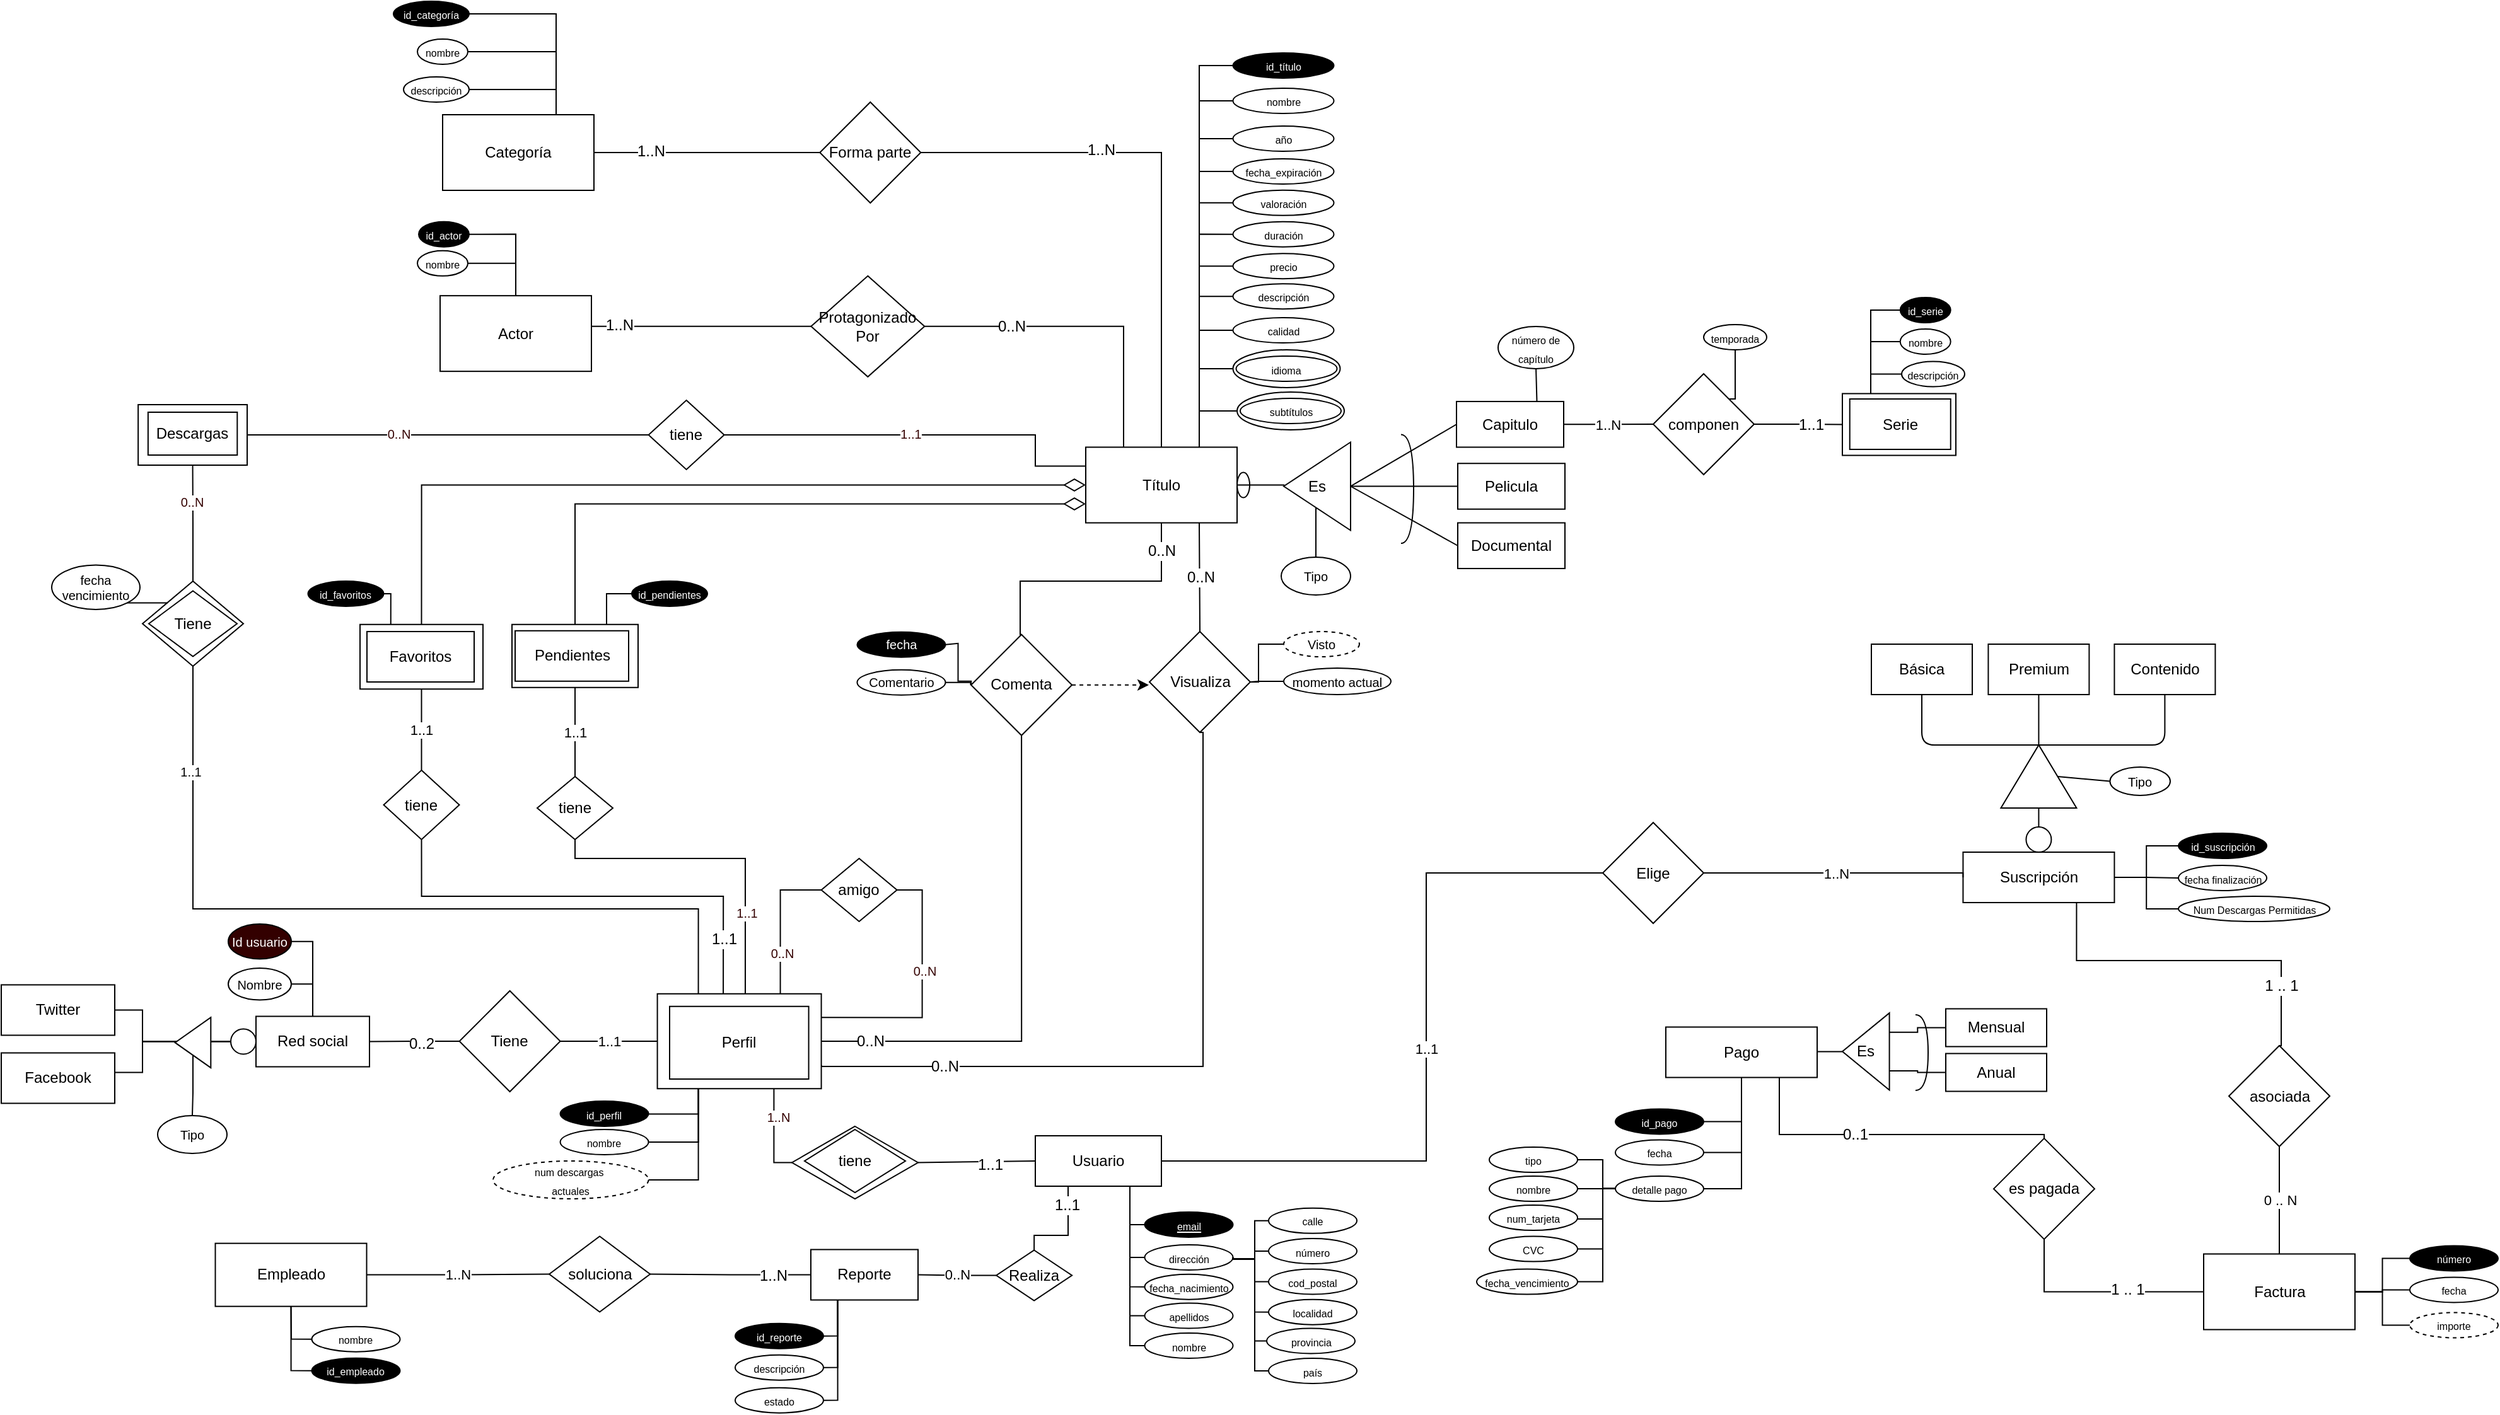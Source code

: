 <mxfile version="12.5.8" type="google"><diagram id="EDeNjk8aeBGAXKXKvRbK" name="Page-1"><mxGraphModel dx="2340" dy="2422" grid="1" gridSize="10" guides="1" tooltips="1" connect="1" arrows="1" fold="1" page="1" pageScale="1" pageWidth="827" pageHeight="1169" math="0" shadow="0"><root><mxCell id="0"/><mxCell id="1" parent="0"/><mxCell id="GJp0s9AOmcrc_zwZvgVk-24" style="edgeStyle=orthogonalEdgeStyle;rounded=0;orthogonalLoop=1;jettySize=auto;html=1;entryX=0.75;entryY=1;entryDx=0;entryDy=0;endArrow=none;endFill=0;exitX=0;exitY=0.5;exitDx=0;exitDy=0;" parent="1" source="mP-lRdD4ugAtnUDcuVN3-97" target="GJp0s9AOmcrc_zwZvgVk-16" edge="1"><mxGeometry relative="1" as="geometry"><mxPoint x="-170" y="-220" as="sourcePoint"/><Array as="points"><mxPoint x="-177" y="-209"/></Array></mxGeometry></mxCell><mxCell id="mP-lRdD4ugAtnUDcuVN3-107" value="1..N" style="text;html=1;align=center;verticalAlign=middle;resizable=0;points=[];;labelBackgroundColor=#ffffff;fontSize=10;fontColor=#330000;" parent="GJp0s9AOmcrc_zwZvgVk-24" vertex="1" connectable="0"><mxGeometry x="0.25" y="-3" relative="1" as="geometry"><mxPoint as="offset"/></mxGeometry></mxCell><mxCell id="bfWLBB3jZCCI-IjrW9yf-71" style="edgeStyle=orthogonalEdgeStyle;rounded=0;orthogonalLoop=1;jettySize=auto;html=1;exitX=0.75;exitY=1;exitDx=0;exitDy=0;entryX=0;entryY=0.5;entryDx=0;entryDy=0;endArrow=none;endFill=0;fontSize=10;" parent="1" source="k_YIKCDOlwjzU2Us5B4N-1" target="bfWLBB3jZCCI-IjrW9yf-51" edge="1"><mxGeometry relative="1" as="geometry"><Array as="points"><mxPoint x="105" y="-159"/></Array></mxGeometry></mxCell><mxCell id="k_YIKCDOlwjzU2Us5B4N-1" value="Usuario" style="whiteSpace=wrap;html=1;align=center;" parent="1" vertex="1"><mxGeometry x="30" y="-230" width="100" height="40" as="geometry"/></mxCell><mxCell id="GJp0s9AOmcrc_zwZvgVk-14" style="edgeStyle=orthogonalEdgeStyle;rounded=0;orthogonalLoop=1;jettySize=auto;html=1;entryX=0.5;entryY=1;entryDx=0;entryDy=0;endArrow=none;endFill=0;" parent="1" source="G9NOdxXm6Y2RqxFItTpM-103" target="GJp0s9AOmcrc_zwZvgVk-1" edge="1"><mxGeometry relative="1" as="geometry"/></mxCell><mxCell id="sMsHXiiS4iuThuyLDzR2-23" style="edgeStyle=orthogonalEdgeStyle;rounded=0;orthogonalLoop=1;jettySize=auto;html=1;exitX=0.75;exitY=1;exitDx=0;exitDy=0;entryX=0.5;entryY=0;entryDx=0;entryDy=0;endArrow=none;endFill=0;fontColor=#000000;" parent="1" source="k_YIKCDOlwjzU2Us5B4N-2" target="sMsHXiiS4iuThuyLDzR2-20" edge="1"><mxGeometry relative="1" as="geometry"><Array as="points"><mxPoint x="856" y="-369"/><mxPoint x="1018" y="-369"/></Array></mxGeometry></mxCell><mxCell id="sMsHXiiS4iuThuyLDzR2-24" value="1 .. 1" style="text;html=1;align=center;verticalAlign=middle;resizable=0;points=[];;labelBackgroundColor=#ffffff;fontColor=#000000;" parent="sMsHXiiS4iuThuyLDzR2-23" vertex="1" connectable="0"><mxGeometry x="0.569" y="-4" relative="1" as="geometry"><mxPoint x="3.25" y="10.62" as="offset"/></mxGeometry></mxCell><mxCell id="bfWLBB3jZCCI-IjrW9yf-146" style="edgeStyle=orthogonalEdgeStyle;rounded=0;orthogonalLoop=1;jettySize=auto;html=1;exitX=1;exitY=0.5;exitDx=0;exitDy=0;entryX=0;entryY=0.5;entryDx=0;entryDy=0;endArrow=none;endFill=0;fontSize=10;fontColor=#FFFFFF;" parent="1" source="k_YIKCDOlwjzU2Us5B4N-2" target="bfWLBB3jZCCI-IjrW9yf-144" edge="1"><mxGeometry relative="1" as="geometry"/></mxCell><mxCell id="bfWLBB3jZCCI-IjrW9yf-147" style="edgeStyle=orthogonalEdgeStyle;rounded=0;orthogonalLoop=1;jettySize=auto;html=1;exitX=1;exitY=0.5;exitDx=0;exitDy=0;entryX=0;entryY=0.5;entryDx=0;entryDy=0;endArrow=none;endFill=0;fontSize=10;fontColor=#FFFFFF;" parent="1" source="k_YIKCDOlwjzU2Us5B4N-2" target="bfWLBB3jZCCI-IjrW9yf-143" edge="1"><mxGeometry relative="1" as="geometry"/></mxCell><mxCell id="bfWLBB3jZCCI-IjrW9yf-148" style="edgeStyle=orthogonalEdgeStyle;rounded=0;orthogonalLoop=1;jettySize=auto;html=1;exitX=1;exitY=0.5;exitDx=0;exitDy=0;entryX=0;entryY=0.5;entryDx=0;entryDy=0;endArrow=none;endFill=0;fontSize=10;fontColor=#FFFFFF;" parent="1" source="k_YIKCDOlwjzU2Us5B4N-2" target="bfWLBB3jZCCI-IjrW9yf-145" edge="1"><mxGeometry relative="1" as="geometry"/></mxCell><mxCell id="k_YIKCDOlwjzU2Us5B4N-2" value="Suscripción" style="whiteSpace=wrap;html=1;align=center;" parent="1" vertex="1"><mxGeometry x="765.71" y="-455" width="120" height="40" as="geometry"/></mxCell><mxCell id="k_YIKCDOlwjzU2Us5B4N-3" value="Básica" style="whiteSpace=wrap;html=1;align=center;" parent="1" vertex="1"><mxGeometry x="693" y="-620" width="80" height="40" as="geometry"/></mxCell><mxCell id="GJp0s9AOmcrc_zwZvgVk-1" value="Premium" style="rounded=0;whiteSpace=wrap;html=1;" parent="1" vertex="1"><mxGeometry x="785.71" y="-620" width="80" height="40" as="geometry"/></mxCell><mxCell id="bfWLBB3jZCCI-IjrW9yf-121" style="edgeStyle=orthogonalEdgeStyle;rounded=0;orthogonalLoop=1;jettySize=auto;html=1;exitX=0;exitY=0.5;exitDx=0;exitDy=0;entryX=0;entryY=0.75;entryDx=0;entryDy=0;endArrow=none;endFill=0;fontSize=10;fontColor=#FFFFFF;" parent="1" source="GJp0s9AOmcrc_zwZvgVk-3" target="WPSAFXwn2jUhee_cihp--1" edge="1"><mxGeometry relative="1" as="geometry"/></mxCell><mxCell id="GJp0s9AOmcrc_zwZvgVk-3" value="Mensual" style="rounded=0;whiteSpace=wrap;html=1;" parent="1" vertex="1"><mxGeometry x="752" y="-330.75" width="80" height="30" as="geometry"/></mxCell><mxCell id="GJp0s9AOmcrc_zwZvgVk-4" value="Contenido" style="rounded=0;whiteSpace=wrap;html=1;" parent="1" vertex="1"><mxGeometry x="885.71" y="-620" width="80" height="40" as="geometry"/></mxCell><mxCell id="bfWLBB3jZCCI-IjrW9yf-138" style="edgeStyle=orthogonalEdgeStyle;rounded=0;orthogonalLoop=1;jettySize=auto;html=1;exitX=0.5;exitY=1;exitDx=0;exitDy=0;entryX=1;entryY=0.5;entryDx=0;entryDy=0;endArrow=none;endFill=0;fontSize=10;fontColor=#FFFFFF;" parent="1" source="GJp0s9AOmcrc_zwZvgVk-6" target="bfWLBB3jZCCI-IjrW9yf-123" edge="1"><mxGeometry relative="1" as="geometry"/></mxCell><mxCell id="GJp0s9AOmcrc_zwZvgVk-6" value="Pago" style="rounded=0;whiteSpace=wrap;html=1;" parent="1" vertex="1"><mxGeometry x="530" y="-316.25" width="120" height="40" as="geometry"/></mxCell><mxCell id="GJp0s9AOmcrc_zwZvgVk-67" style="edgeStyle=orthogonalEdgeStyle;rounded=0;orthogonalLoop=1;jettySize=auto;html=1;endArrow=none;endFill=0;" parent="1" source="umokumFCmD2kh_z_k03V-21" target="GJp0s9AOmcrc_zwZvgVk-26" edge="1"><mxGeometry relative="1" as="geometry"/></mxCell><mxCell id="umokumFCmD2kh_z_k03V-23" value="0..2" style="text;html=1;align=center;verticalAlign=middle;resizable=0;points=[];;labelBackgroundColor=#ffffff;" parent="GJp0s9AOmcrc_zwZvgVk-67" vertex="1" connectable="0"><mxGeometry x="0.792" y="2" relative="1" as="geometry"><mxPoint x="33.29" y="-0.68" as="offset"/></mxGeometry></mxCell><mxCell id="zmtUgj70TM8Gz2dLZuu7-54" style="edgeStyle=orthogonalEdgeStyle;rounded=0;orthogonalLoop=1;jettySize=auto;html=1;entryX=0.5;entryY=1;entryDx=0;entryDy=0;endArrow=none;endFill=0;endSize=21;exitX=1;exitY=0.75;exitDx=0;exitDy=0;" parent="1" source="mP-lRdD4ugAtnUDcuVN3-98" target="zmtUgj70TM8Gz2dLZuu7-53" edge="1"><mxGeometry relative="1" as="geometry"><Array as="points"><mxPoint x="-140" y="-285"/><mxPoint x="163" y="-285"/><mxPoint x="163" y="-550"/></Array><mxPoint x="-160" y="-285" as="sourcePoint"/></mxGeometry></mxCell><mxCell id="umokumFCmD2kh_z_k03V-9" value="0..N" style="text;html=1;align=center;verticalAlign=middle;resizable=0;points=[];;labelBackgroundColor=#ffffff;" parent="zmtUgj70TM8Gz2dLZuu7-54" vertex="1" connectable="0"><mxGeometry x="-0.779" y="-4" relative="1" as="geometry"><mxPoint x="36.04" y="-4.43" as="offset"/></mxGeometry></mxCell><mxCell id="zmtUgj70TM8Gz2dLZuu7-60" style="edgeStyle=orthogonalEdgeStyle;rounded=0;orthogonalLoop=1;jettySize=auto;html=1;endArrow=none;endFill=0;endSize=21;entryX=0.5;entryY=1;entryDx=0;entryDy=0;exitX=1;exitY=0.5;exitDx=0;exitDy=0;" parent="1" source="mP-lRdD4ugAtnUDcuVN3-98" target="zmtUgj70TM8Gz2dLZuu7-61" edge="1"><mxGeometry relative="1" as="geometry"><mxPoint x="-190" y="-640" as="targetPoint"/><mxPoint x="-130" y="-305" as="sourcePoint"/></mxGeometry></mxCell><mxCell id="umokumFCmD2kh_z_k03V-7" value="0..N" style="text;html=1;align=center;verticalAlign=middle;resizable=0;points=[];;labelBackgroundColor=#ffffff;" parent="zmtUgj70TM8Gz2dLZuu7-60" vertex="1" connectable="0"><mxGeometry x="-0.926" y="-1" relative="1" as="geometry"><mxPoint x="23.59" y="-1.35" as="offset"/></mxGeometry></mxCell><mxCell id="GJp0s9AOmcrc_zwZvgVk-19" value="1..1" style="edgeStyle=orthogonalEdgeStyle;rounded=0;orthogonalLoop=1;jettySize=auto;html=1;endArrow=none;endFill=0;entryX=1;entryY=0.5;entryDx=0;entryDy=0;exitX=0;exitY=0.5;exitDx=0;exitDy=0;" parent="1" source="GJp0s9AOmcrc_zwZvgVk-18" target="k_YIKCDOlwjzU2Us5B4N-1" edge="1"><mxGeometry x="-0.036" relative="1" as="geometry"><Array as="points"><mxPoint x="340" y="-439"/><mxPoint x="340" y="-210"/></Array><mxPoint as="offset"/></mxGeometry></mxCell><mxCell id="umokumFCmD2kh_z_k03V-19" value="1..N" style="edgeStyle=orthogonalEdgeStyle;rounded=0;orthogonalLoop=1;jettySize=auto;html=1;endArrow=none;endFill=0;exitX=1;exitY=0.5;exitDx=0;exitDy=0;entryX=0;entryY=0.5;entryDx=0;entryDy=0;" parent="1" source="GJp0s9AOmcrc_zwZvgVk-18" target="k_YIKCDOlwjzU2Us5B4N-2" edge="1"><mxGeometry relative="1" as="geometry"><Array as="points"><mxPoint x="766" y="-439"/></Array></mxGeometry></mxCell><mxCell id="GJp0s9AOmcrc_zwZvgVk-18" value="Elige" style="rhombus;whiteSpace=wrap;html=1;" parent="1" vertex="1"><mxGeometry x="480" y="-478.5" width="80" height="80" as="geometry"/></mxCell><mxCell id="mP-lRdD4ugAtnUDcuVN3-19" style="edgeStyle=orthogonalEdgeStyle;rounded=0;orthogonalLoop=1;jettySize=auto;html=1;exitX=0.25;exitY=0;exitDx=0;exitDy=0;entryX=1;entryY=0.5;entryDx=0;entryDy=0;endArrow=none;endFill=0;" parent="1" source="GJp0s9AOmcrc_zwZvgVk-25" target="G9NOdxXm6Y2RqxFItTpM-90" edge="1"><mxGeometry relative="1" as="geometry"/></mxCell><mxCell id="mP-lRdD4ugAtnUDcuVN3-20" value="0..N" style="text;html=1;align=center;verticalAlign=middle;resizable=0;points=[];;labelBackgroundColor=#ffffff;" parent="mP-lRdD4ugAtnUDcuVN3-19" vertex="1" connectable="0"><mxGeometry x="0.458" relative="1" as="geometry"><mxPoint as="offset"/></mxGeometry></mxCell><mxCell id="mP-lRdD4ugAtnUDcuVN3-21" style="edgeStyle=orthogonalEdgeStyle;rounded=0;orthogonalLoop=1;jettySize=auto;html=1;exitX=0.5;exitY=0;exitDx=0;exitDy=0;entryX=1;entryY=0.5;entryDx=0;entryDy=0;endArrow=none;endFill=0;" parent="1" source="GJp0s9AOmcrc_zwZvgVk-25" target="G9NOdxXm6Y2RqxFItTpM-43" edge="1"><mxGeometry relative="1" as="geometry"/></mxCell><mxCell id="mP-lRdD4ugAtnUDcuVN3-24" value="1..N" style="text;html=1;align=center;verticalAlign=middle;resizable=0;points=[];;labelBackgroundColor=#ffffff;" parent="mP-lRdD4ugAtnUDcuVN3-21" vertex="1" connectable="0"><mxGeometry x="0.328" y="2" relative="1" as="geometry"><mxPoint y="-4" as="offset"/></mxGeometry></mxCell><mxCell id="mP-lRdD4ugAtnUDcuVN3-45" style="edgeStyle=orthogonalEdgeStyle;rounded=0;orthogonalLoop=1;jettySize=auto;html=1;exitX=0.75;exitY=0;exitDx=0;exitDy=0;entryX=0;entryY=0.5;entryDx=0;entryDy=0;endArrow=none;endFill=0;fontSize=10;" parent="1" source="GJp0s9AOmcrc_zwZvgVk-25" target="mP-lRdD4ugAtnUDcuVN3-44" edge="1"><mxGeometry relative="1" as="geometry"/></mxCell><mxCell id="mP-lRdD4ugAtnUDcuVN3-46" style="edgeStyle=orthogonalEdgeStyle;rounded=0;orthogonalLoop=1;jettySize=auto;html=1;exitX=0.75;exitY=0;exitDx=0;exitDy=0;entryX=0;entryY=0.5;entryDx=0;entryDy=0;endArrow=none;endFill=0;fontSize=10;" parent="1" source="GJp0s9AOmcrc_zwZvgVk-25" target="mP-lRdD4ugAtnUDcuVN3-41" edge="1"><mxGeometry relative="1" as="geometry"/></mxCell><mxCell id="mP-lRdD4ugAtnUDcuVN3-47" style="edgeStyle=orthogonalEdgeStyle;rounded=0;orthogonalLoop=1;jettySize=auto;html=1;exitX=0.75;exitY=0;exitDx=0;exitDy=0;entryX=0;entryY=0.5;entryDx=0;entryDy=0;endArrow=none;endFill=0;fontSize=10;" parent="1" source="GJp0s9AOmcrc_zwZvgVk-25" target="mP-lRdD4ugAtnUDcuVN3-40" edge="1"><mxGeometry relative="1" as="geometry"/></mxCell><mxCell id="mP-lRdD4ugAtnUDcuVN3-48" style="edgeStyle=orthogonalEdgeStyle;rounded=0;orthogonalLoop=1;jettySize=auto;html=1;exitX=0.75;exitY=0;exitDx=0;exitDy=0;entryX=0;entryY=0.5;entryDx=0;entryDy=0;endArrow=none;endFill=0;fontSize=10;" parent="1" source="GJp0s9AOmcrc_zwZvgVk-25" target="mP-lRdD4ugAtnUDcuVN3-36" edge="1"><mxGeometry relative="1" as="geometry"/></mxCell><mxCell id="mP-lRdD4ugAtnUDcuVN3-49" style="edgeStyle=orthogonalEdgeStyle;rounded=0;orthogonalLoop=1;jettySize=auto;html=1;exitX=0.75;exitY=0;exitDx=0;exitDy=0;entryX=0;entryY=0.5;entryDx=0;entryDy=0;endArrow=none;endFill=0;fontSize=10;" parent="1" source="GJp0s9AOmcrc_zwZvgVk-25" target="mP-lRdD4ugAtnUDcuVN3-35" edge="1"><mxGeometry relative="1" as="geometry"/></mxCell><mxCell id="mP-lRdD4ugAtnUDcuVN3-50" style="edgeStyle=orthogonalEdgeStyle;rounded=0;orthogonalLoop=1;jettySize=auto;html=1;exitX=0.75;exitY=0;exitDx=0;exitDy=0;entryX=0;entryY=0.5;entryDx=0;entryDy=0;endArrow=none;endFill=0;fontSize=10;" parent="1" source="GJp0s9AOmcrc_zwZvgVk-25" target="mP-lRdD4ugAtnUDcuVN3-34" edge="1"><mxGeometry relative="1" as="geometry"/></mxCell><mxCell id="mP-lRdD4ugAtnUDcuVN3-51" style="edgeStyle=orthogonalEdgeStyle;rounded=0;orthogonalLoop=1;jettySize=auto;html=1;exitX=0.75;exitY=0;exitDx=0;exitDy=0;entryX=0;entryY=0.5;entryDx=0;entryDy=0;endArrow=none;endFill=0;fontSize=10;" parent="1" source="GJp0s9AOmcrc_zwZvgVk-25" target="mP-lRdD4ugAtnUDcuVN3-39" edge="1"><mxGeometry relative="1" as="geometry"/></mxCell><mxCell id="mP-lRdD4ugAtnUDcuVN3-52" style="edgeStyle=orthogonalEdgeStyle;rounded=0;orthogonalLoop=1;jettySize=auto;html=1;exitX=0.75;exitY=0;exitDx=0;exitDy=0;entryX=0;entryY=0.5;entryDx=0;entryDy=0;endArrow=none;endFill=0;fontSize=10;" parent="1" source="GJp0s9AOmcrc_zwZvgVk-25" target="mP-lRdD4ugAtnUDcuVN3-38" edge="1"><mxGeometry relative="1" as="geometry"/></mxCell><mxCell id="mP-lRdD4ugAtnUDcuVN3-53" style="edgeStyle=orthogonalEdgeStyle;rounded=0;orthogonalLoop=1;jettySize=auto;html=1;exitX=0.75;exitY=0;exitDx=0;exitDy=0;entryX=0;entryY=0.5;entryDx=0;entryDy=0;endArrow=none;endFill=0;fontSize=10;" parent="1" source="GJp0s9AOmcrc_zwZvgVk-25" target="mP-lRdD4ugAtnUDcuVN3-37" edge="1"><mxGeometry relative="1" as="geometry"/></mxCell><mxCell id="mP-lRdD4ugAtnUDcuVN3-67" style="edgeStyle=orthogonalEdgeStyle;rounded=0;orthogonalLoop=1;jettySize=auto;html=1;exitX=0.75;exitY=0;exitDx=0;exitDy=0;entryX=0;entryY=0.5;entryDx=0;entryDy=0;endArrow=none;endFill=0;fontSize=10;" parent="1" source="GJp0s9AOmcrc_zwZvgVk-25" target="mP-lRdD4ugAtnUDcuVN3-65" edge="1"><mxGeometry relative="1" as="geometry"/></mxCell><mxCell id="mP-lRdD4ugAtnUDcuVN3-71" style="edgeStyle=orthogonalEdgeStyle;rounded=0;orthogonalLoop=1;jettySize=auto;html=1;exitX=0.75;exitY=0;exitDx=0;exitDy=0;entryX=0;entryY=0.5;entryDx=0;entryDy=0;endArrow=none;endFill=0;fontSize=10;" parent="1" source="GJp0s9AOmcrc_zwZvgVk-25" target="mP-lRdD4ugAtnUDcuVN3-69" edge="1"><mxGeometry relative="1" as="geometry"/></mxCell><mxCell id="GJp0s9AOmcrc_zwZvgVk-25" value="Título" style="rounded=0;whiteSpace=wrap;html=1;" parent="1" vertex="1"><mxGeometry x="70" y="-776.25" width="120" height="60" as="geometry"/></mxCell><mxCell id="GJp0s9AOmcrc_zwZvgVk-26" value="Red social" style="rounded=0;whiteSpace=wrap;html=1;strokeColor=#000000;" parent="1" vertex="1"><mxGeometry x="-588" y="-324.75" width="90" height="40" as="geometry"/></mxCell><mxCell id="GJp0s9AOmcrc_zwZvgVk-65" style="edgeStyle=orthogonalEdgeStyle;rounded=0;orthogonalLoop=1;jettySize=auto;html=1;exitX=1;exitY=0.5;exitDx=0;exitDy=0;entryX=0;entryY=0.5;entryDx=0;entryDy=0;endArrow=none;endFill=0;" parent="1" source="GJp0s9AOmcrc_zwZvgVk-27" target="GJp0s9AOmcrc_zwZvgVk-26" edge="1"><mxGeometry relative="1" as="geometry"><Array as="points"><mxPoint x="-768" y="-329.75"/><mxPoint x="-678" y="-329.75"/><mxPoint x="-678" y="-304.75"/></Array></mxGeometry></mxCell><mxCell id="GJp0s9AOmcrc_zwZvgVk-27" value="Twitter" style="rounded=0;whiteSpace=wrap;html=1;" parent="1" vertex="1"><mxGeometry x="-790" y="-349.75" width="90" height="40" as="geometry"/></mxCell><mxCell id="zmtUgj70TM8Gz2dLZuu7-71" style="edgeStyle=orthogonalEdgeStyle;rounded=0;orthogonalLoop=1;jettySize=auto;html=1;entryX=1;entryY=0.5;entryDx=0;entryDy=0;endArrow=none;endFill=0;endSize=21;exitX=1;exitY=0.5;exitDx=0;exitDy=0;" parent="1" target="zmtUgj70TM8Gz2dLZuu7-67" edge="1"><mxGeometry relative="1" as="geometry"><Array as="points"><mxPoint x="-678" y="-279.75"/><mxPoint x="-678" y="-304.75"/></Array><mxPoint x="-699.714" y="-280.286" as="sourcePoint"/></mxGeometry></mxCell><mxCell id="GJp0s9AOmcrc_zwZvgVk-28" value="Facebook" style="rounded=0;whiteSpace=wrap;html=1;" parent="1" vertex="1"><mxGeometry x="-790" y="-295.75" width="90" height="40" as="geometry"/></mxCell><mxCell id="mP-lRdD4ugAtnUDcuVN3-27" style="edgeStyle=orthogonalEdgeStyle;rounded=0;orthogonalLoop=1;jettySize=auto;html=1;exitX=0.75;exitY=0;exitDx=0;exitDy=0;entryX=1;entryY=0.5;entryDx=0;entryDy=0;endArrow=none;endFill=0;" parent="1" source="GJp0s9AOmcrc_zwZvgVk-29" target="mP-lRdD4ugAtnUDcuVN3-25" edge="1"><mxGeometry relative="1" as="geometry"/></mxCell><mxCell id="mP-lRdD4ugAtnUDcuVN3-28" style="edgeStyle=orthogonalEdgeStyle;rounded=0;orthogonalLoop=1;jettySize=auto;html=1;exitX=0.75;exitY=0;exitDx=0;exitDy=0;entryX=1;entryY=0.5;entryDx=0;entryDy=0;endArrow=none;endFill=0;" parent="1" source="GJp0s9AOmcrc_zwZvgVk-29" target="mP-lRdD4ugAtnUDcuVN3-26" edge="1"><mxGeometry relative="1" as="geometry"/></mxCell><mxCell id="GJp0s9AOmcrc_zwZvgVk-29" value="Categoría" style="rounded=0;whiteSpace=wrap;html=1;" parent="1" vertex="1"><mxGeometry x="-440" y="-1040" width="120" height="60" as="geometry"/></mxCell><mxCell id="mP-lRdD4ugAtnUDcuVN3-6" style="edgeStyle=orthogonalEdgeStyle;rounded=0;orthogonalLoop=1;jettySize=auto;html=1;exitX=0.25;exitY=0;exitDx=0;exitDy=0;entryX=0;entryY=0.5;entryDx=0;entryDy=0;endArrow=none;endFill=0;" parent="1" source="wjVhPiL9RNjastkiJ_mp-2" target="mP-lRdD4ugAtnUDcuVN3-5" edge="1"><mxGeometry relative="1" as="geometry"><Array as="points"><mxPoint x="692" y="-834"/></Array></mxGeometry></mxCell><mxCell id="mP-lRdD4ugAtnUDcuVN3-7" style="edgeStyle=orthogonalEdgeStyle;rounded=0;orthogonalLoop=1;jettySize=auto;html=1;exitX=0.25;exitY=0;exitDx=0;exitDy=0;entryX=0;entryY=0.5;entryDx=0;entryDy=0;endArrow=none;endFill=0;" parent="1" source="wjVhPiL9RNjastkiJ_mp-2" target="mP-lRdD4ugAtnUDcuVN3-4" edge="1"><mxGeometry relative="1" as="geometry"/></mxCell><mxCell id="mP-lRdD4ugAtnUDcuVN3-8" style="edgeStyle=orthogonalEdgeStyle;rounded=0;orthogonalLoop=1;jettySize=auto;html=1;exitX=0.25;exitY=0;exitDx=0;exitDy=0;entryX=0;entryY=0.5;entryDx=0;entryDy=0;endArrow=none;endFill=0;" parent="1" source="wjVhPiL9RNjastkiJ_mp-2" target="mP-lRdD4ugAtnUDcuVN3-3" edge="1"><mxGeometry relative="1" as="geometry"/></mxCell><mxCell id="GJp0s9AOmcrc_zwZvgVk-34" value="Serie" style="rounded=0;whiteSpace=wrap;html=1;" parent="1" vertex="1"><mxGeometry x="675.86" y="-814.5" width="80" height="40" as="geometry"/></mxCell><mxCell id="GJp0s9AOmcrc_zwZvgVk-35" value="Pelicula" style="rounded=0;whiteSpace=wrap;html=1;" parent="1" vertex="1"><mxGeometry x="365" y="-763.37" width="85" height="36.25" as="geometry"/></mxCell><mxCell id="GJp0s9AOmcrc_zwZvgVk-36" value="Documental" style="rounded=0;whiteSpace=wrap;html=1;" parent="1" vertex="1"><mxGeometry x="365" y="-716.25" width="85" height="36.25" as="geometry"/></mxCell><mxCell id="GJp0s9AOmcrc_zwZvgVk-38" value="Capitulo" style="rounded=0;whiteSpace=wrap;html=1;" parent="1" vertex="1"><mxGeometry x="364" y="-812.5" width="85" height="36.25" as="geometry"/></mxCell><mxCell id="mP-lRdD4ugAtnUDcuVN3-56" style="edgeStyle=orthogonalEdgeStyle;rounded=0;orthogonalLoop=1;jettySize=auto;html=1;exitX=0.5;exitY=0;exitDx=0;exitDy=0;entryX=1;entryY=0.5;entryDx=0;entryDy=0;endArrow=none;endFill=0;fontSize=10;" parent="1" source="GJp0s9AOmcrc_zwZvgVk-45" target="mP-lRdD4ugAtnUDcuVN3-54" edge="1"><mxGeometry relative="1" as="geometry"/></mxCell><mxCell id="mP-lRdD4ugAtnUDcuVN3-58" style="edgeStyle=orthogonalEdgeStyle;rounded=0;orthogonalLoop=1;jettySize=auto;html=1;exitX=0.5;exitY=0;exitDx=0;exitDy=0;entryX=1;entryY=0.5;entryDx=0;entryDy=0;endArrow=none;endFill=0;fontSize=10;" parent="1" source="GJp0s9AOmcrc_zwZvgVk-45" target="mP-lRdD4ugAtnUDcuVN3-55" edge="1"><mxGeometry relative="1" as="geometry"><Array as="points"><mxPoint x="-382" y="-922.17"/></Array></mxGeometry></mxCell><mxCell id="GJp0s9AOmcrc_zwZvgVk-45" value="Actor" style="rounded=0;whiteSpace=wrap;html=1;shadow=0;strokeColor=#000000;fillColor=#ffffff;" parent="1" vertex="1"><mxGeometry x="-442" y="-896.42" width="120" height="60" as="geometry"/></mxCell><mxCell id="GJp0s9AOmcrc_zwZvgVk-52" value="1..N" style="edgeStyle=orthogonalEdgeStyle;rounded=0;orthogonalLoop=1;jettySize=auto;html=1;endArrow=none;endFill=0;entryX=0;entryY=0.5;entryDx=0;entryDy=0;" parent="1" source="GJp0s9AOmcrc_zwZvgVk-47" target="GJp0s9AOmcrc_zwZvgVk-50" edge="1"><mxGeometry relative="1" as="geometry"/></mxCell><mxCell id="bfWLBB3jZCCI-IjrW9yf-107" style="edgeStyle=orthogonalEdgeStyle;rounded=0;orthogonalLoop=1;jettySize=auto;html=1;exitX=0.5;exitY=1;exitDx=0;exitDy=0;entryX=0;entryY=0.5;entryDx=0;entryDy=0;endArrow=none;endFill=0;fontSize=10;" parent="1" source="GJp0s9AOmcrc_zwZvgVk-47" target="bfWLBB3jZCCI-IjrW9yf-88" edge="1"><mxGeometry relative="1" as="geometry"><Array as="points"><mxPoint x="-560" y="-93"/><mxPoint x="-560" y="-63"/></Array></mxGeometry></mxCell><mxCell id="GJp0s9AOmcrc_zwZvgVk-47" value="Empleado" style="rounded=0;whiteSpace=wrap;html=1;shadow=0;strokeColor=#000000;fillColor=#ffffff;" parent="1" vertex="1"><mxGeometry x="-620.25" y="-144.67" width="120" height="50" as="geometry"/></mxCell><mxCell id="GJp0s9AOmcrc_zwZvgVk-53" style="edgeStyle=orthogonalEdgeStyle;rounded=0;orthogonalLoop=1;jettySize=auto;html=1;endArrow=none;endFill=0;exitX=0;exitY=0.5;exitDx=0;exitDy=0;" parent="1" source="GJp0s9AOmcrc_zwZvgVk-49" target="GJp0s9AOmcrc_zwZvgVk-50" edge="1"><mxGeometry relative="1" as="geometry"><mxPoint x="-228" y="-144.5" as="sourcePoint"/></mxGeometry></mxCell><mxCell id="umokumFCmD2kh_z_k03V-17" value="1..N" style="text;html=1;align=center;verticalAlign=middle;resizable=0;points=[];;labelBackgroundColor=#ffffff;" parent="GJp0s9AOmcrc_zwZvgVk-53" vertex="1" connectable="0"><mxGeometry x="-0.823" relative="1" as="geometry"><mxPoint x="-18.86" y="0.4" as="offset"/></mxGeometry></mxCell><mxCell id="mP-lRdD4ugAtnUDcuVN3-129" style="edgeStyle=orthogonalEdgeStyle;rounded=0;orthogonalLoop=1;jettySize=auto;html=1;exitX=0.25;exitY=1;exitDx=0;exitDy=0;entryX=1;entryY=0.5;entryDx=0;entryDy=0;endArrow=none;endFill=0;endSize=6;fontSize=10;fontColor=#330000;" parent="1" source="GJp0s9AOmcrc_zwZvgVk-49" target="bfWLBB3jZCCI-IjrW9yf-81" edge="1"><mxGeometry relative="1" as="geometry"><Array as="points"><mxPoint x="-127" y="-71.5"/></Array></mxGeometry></mxCell><mxCell id="mP-lRdD4ugAtnUDcuVN3-131" style="edgeStyle=orthogonalEdgeStyle;rounded=0;orthogonalLoop=1;jettySize=auto;html=1;exitX=0.25;exitY=1;exitDx=0;exitDy=0;entryX=1;entryY=0.5;entryDx=0;entryDy=0;endArrow=none;endFill=0;endSize=6;fontSize=10;fontColor=#330000;" parent="1" source="GJp0s9AOmcrc_zwZvgVk-49" target="bfWLBB3jZCCI-IjrW9yf-82" edge="1"><mxGeometry relative="1" as="geometry"><Array as="points"><mxPoint x="-127" y="-46.5"/></Array></mxGeometry></mxCell><mxCell id="mP-lRdD4ugAtnUDcuVN3-132" style="edgeStyle=orthogonalEdgeStyle;rounded=0;orthogonalLoop=1;jettySize=auto;html=1;exitX=0.25;exitY=1;exitDx=0;exitDy=0;entryX=1;entryY=0.5;entryDx=0;entryDy=0;endArrow=none;endFill=0;endSize=6;fontSize=10;fontColor=#330000;" parent="1" source="GJp0s9AOmcrc_zwZvgVk-49" target="bfWLBB3jZCCI-IjrW9yf-83" edge="1"><mxGeometry relative="1" as="geometry"><Array as="points"><mxPoint x="-127" y="-20.5"/></Array></mxGeometry></mxCell><mxCell id="GJp0s9AOmcrc_zwZvgVk-49" value="Reporte" style="rounded=0;whiteSpace=wrap;html=1;shadow=0;strokeColor=#000000;fillColor=#ffffff;" parent="1" vertex="1"><mxGeometry x="-148" y="-139.75" width="85" height="40" as="geometry"/></mxCell><mxCell id="GJp0s9AOmcrc_zwZvgVk-50" value="soluciona" style="rhombus;whiteSpace=wrap;html=1;shadow=0;strokeColor=#000000;fillColor=#ffffff;" parent="1" vertex="1"><mxGeometry x="-355.46" y="-150.25" width="80" height="60" as="geometry"/></mxCell><mxCell id="GJp0s9AOmcrc_zwZvgVk-55" style="edgeStyle=orthogonalEdgeStyle;rounded=0;orthogonalLoop=1;jettySize=auto;html=1;endArrow=none;endFill=0;entryX=0.25;entryY=1;entryDx=0;entryDy=0;exitX=0.5;exitY=0;exitDx=0;exitDy=0;" parent="1" source="GJp0s9AOmcrc_zwZvgVk-54" target="k_YIKCDOlwjzU2Us5B4N-1" edge="1"><mxGeometry relative="1" as="geometry"><Array as="points"><mxPoint x="30" y="-151"/><mxPoint x="56" y="-151"/></Array></mxGeometry></mxCell><mxCell id="umokumFCmD2kh_z_k03V-13" value="1..1" style="text;html=1;align=center;verticalAlign=middle;resizable=0;points=[];;labelBackgroundColor=#ffffff;" parent="GJp0s9AOmcrc_zwZvgVk-55" vertex="1" connectable="0"><mxGeometry x="0.603" y="1" relative="1" as="geometry"><mxPoint as="offset"/></mxGeometry></mxCell><mxCell id="oXMFh-UJy6fiBcqPMLQY-1" value="&lt;div&gt;0..N&lt;/div&gt;" style="edgeStyle=orthogonalEdgeStyle;rounded=0;orthogonalLoop=1;jettySize=auto;html=1;endArrow=none;endFill=0;" parent="1" source="GJp0s9AOmcrc_zwZvgVk-54" target="GJp0s9AOmcrc_zwZvgVk-49" edge="1"><mxGeometry relative="1" as="geometry"/></mxCell><mxCell id="GJp0s9AOmcrc_zwZvgVk-54" value="Realiza" style="rhombus;whiteSpace=wrap;html=1;shadow=0;strokeColor=#000000;fillColor=#ffffff;" parent="1" vertex="1"><mxGeometry x="-0.94" y="-139.25" width="60" height="40" as="geometry"/></mxCell><mxCell id="bfWLBB3jZCCI-IjrW9yf-122" style="edgeStyle=orthogonalEdgeStyle;rounded=0;orthogonalLoop=1;jettySize=auto;html=1;exitX=0;exitY=0.5;exitDx=0;exitDy=0;entryX=0;entryY=0.25;entryDx=0;entryDy=0;endArrow=none;endFill=0;fontSize=10;fontColor=#FFFFFF;" parent="1" source="GJp0s9AOmcrc_zwZvgVk-2" target="WPSAFXwn2jUhee_cihp--1" edge="1"><mxGeometry relative="1" as="geometry"/></mxCell><mxCell id="GJp0s9AOmcrc_zwZvgVk-2" value="Anual" style="rounded=0;whiteSpace=wrap;html=1;" parent="1" vertex="1"><mxGeometry x="752" y="-295.25" width="80" height="30" as="geometry"/></mxCell><mxCell id="G9NOdxXm6Y2RqxFItTpM-22" value="" style="endArrow=none;html=1;exitX=0;exitY=0.5;exitDx=0;exitDy=0;entryX=0;entryY=0.5;entryDx=0;entryDy=0;" parent="1" source="G9NOdxXm6Y2RqxFItTpM-25" target="GJp0s9AOmcrc_zwZvgVk-38" edge="1"><mxGeometry width="50" height="50" relative="1" as="geometry"><mxPoint x="50" y="-616.25" as="sourcePoint"/><mxPoint x="365" y="-794.25" as="targetPoint"/></mxGeometry></mxCell><mxCell id="G9NOdxXm6Y2RqxFItTpM-23" value="" style="endArrow=none;html=1;entryX=1;entryY=0.5;entryDx=0;entryDy=0;exitX=1;exitY=0.5;exitDx=0;exitDy=0;" parent="1" source="G9NOdxXm6Y2RqxFItTpM-27" target="GJp0s9AOmcrc_zwZvgVk-25" edge="1"><mxGeometry width="50" height="50" relative="1" as="geometry"><mxPoint x="110" y="-606.25" as="sourcePoint"/><mxPoint x="160" y="-656.25" as="targetPoint"/></mxGeometry></mxCell><mxCell id="G9NOdxXm6Y2RqxFItTpM-24" value="" style="endArrow=none;html=1;entryX=0;entryY=0.5;entryDx=0;entryDy=0;exitX=0;exitY=0.5;exitDx=0;exitDy=0;" parent="1" source="GJp0s9AOmcrc_zwZvgVk-36" target="G9NOdxXm6Y2RqxFItTpM-25" edge="1"><mxGeometry width="50" height="50" relative="1" as="geometry"><mxPoint x="320" y="-696.25" as="sourcePoint"/><mxPoint x="280" y="-726.25" as="targetPoint"/></mxGeometry></mxCell><mxCell id="mP-lRdD4ugAtnUDcuVN3-42" style="edgeStyle=orthogonalEdgeStyle;rounded=0;orthogonalLoop=1;jettySize=auto;html=1;exitX=0.5;exitY=0;exitDx=0;exitDy=0;entryX=0.5;entryY=0;entryDx=0;entryDy=0;endArrow=none;endFill=0;fontSize=10;" parent="1" source="G9NOdxXm6Y2RqxFItTpM-25" target="G9NOdxXm6Y2RqxFItTpM-30" edge="1"><mxGeometry relative="1" as="geometry"/></mxCell><mxCell id="G9NOdxXm6Y2RqxFItTpM-25" value="Es" style="triangle;whiteSpace=wrap;html=1;direction=west;" parent="1" vertex="1"><mxGeometry x="227" y="-780.25" width="53" height="70" as="geometry"/></mxCell><mxCell id="G9NOdxXm6Y2RqxFItTpM-26" value="" style="endArrow=none;html=1;entryX=0;entryY=0.5;entryDx=0;entryDy=0;exitX=0;exitY=0.5;exitDx=0;exitDy=0;" parent="1" source="GJp0s9AOmcrc_zwZvgVk-35" target="G9NOdxXm6Y2RqxFItTpM-25" edge="1"><mxGeometry width="50" height="50" relative="1" as="geometry"><mxPoint x="370" y="-716.25" as="sourcePoint"/><mxPoint x="190" y="-746.25" as="targetPoint"/></mxGeometry></mxCell><mxCell id="G9NOdxXm6Y2RqxFItTpM-27" value="" style="ellipse;whiteSpace=wrap;html=1;direction=south;" parent="1" vertex="1"><mxGeometry x="190" y="-756.25" width="10" height="20" as="geometry"/></mxCell><mxCell id="G9NOdxXm6Y2RqxFItTpM-28" value="" style="endArrow=none;html=1;entryX=0.5;entryY=1;entryDx=0;entryDy=0;exitX=0.989;exitY=0.515;exitDx=0;exitDy=0;exitPerimeter=0;" parent="1" source="G9NOdxXm6Y2RqxFItTpM-25" target="G9NOdxXm6Y2RqxFItTpM-27" edge="1"><mxGeometry width="50" height="50" relative="1" as="geometry"><mxPoint x="210" y="-746" as="sourcePoint"/><mxPoint x="190" y="-746.25" as="targetPoint"/></mxGeometry></mxCell><mxCell id="G9NOdxXm6Y2RqxFItTpM-30" value="Tipo" style="ellipse;whiteSpace=wrap;html=1;fontSize=10;" parent="1" vertex="1"><mxGeometry x="225" y="-689" width="55" height="30" as="geometry"/></mxCell><mxCell id="G9NOdxXm6Y2RqxFItTpM-32" value="" style="shape=requiredInterface;html=1;verticalLabelPosition=bottom;" parent="1" vertex="1"><mxGeometry x="320" y="-786.25" width="10" height="86.25" as="geometry"/></mxCell><mxCell id="G9NOdxXm6Y2RqxFItTpM-43" value="Forma parte" style="rhombus;whiteSpace=wrap;html=1;" parent="1" vertex="1"><mxGeometry x="-140.82" y="-1050" width="80" height="80" as="geometry"/></mxCell><mxCell id="G9NOdxXm6Y2RqxFItTpM-46" value="" style="endArrow=none;html=1;entryX=1;entryY=0.5;entryDx=0;entryDy=0;exitX=0;exitY=0.5;exitDx=0;exitDy=0;" parent="1" source="G9NOdxXm6Y2RqxFItTpM-43" target="GJp0s9AOmcrc_zwZvgVk-29" edge="1"><mxGeometry width="50" height="50" relative="1" as="geometry"><mxPoint x="-130" y="-960" as="sourcePoint"/><mxPoint x="-80" y="-1010" as="targetPoint"/></mxGeometry></mxCell><mxCell id="umokumFCmD2kh_z_k03V-2" value="1..N" style="text;html=1;align=center;verticalAlign=middle;resizable=0;points=[];;labelBackgroundColor=#ffffff;" parent="G9NOdxXm6Y2RqxFItTpM-46" vertex="1" connectable="0"><mxGeometry x="0.497" y="-1" relative="1" as="geometry"><mxPoint as="offset"/></mxGeometry></mxCell><mxCell id="G9NOdxXm6Y2RqxFItTpM-90" value="Protagonizado Por" style="rhombus;whiteSpace=wrap;html=1;" parent="1" vertex="1"><mxGeometry x="-147.82" y="-912.07" width="90" height="80" as="geometry"/></mxCell><mxCell id="G9NOdxXm6Y2RqxFItTpM-92" value="" style="endArrow=none;html=1;entryX=0;entryY=0.5;entryDx=0;entryDy=0;exitX=0.999;exitY=0.404;exitDx=0;exitDy=0;exitPerimeter=0;" parent="1" source="GJp0s9AOmcrc_zwZvgVk-45" target="G9NOdxXm6Y2RqxFItTpM-90" edge="1"><mxGeometry width="50" height="50" relative="1" as="geometry"><mxPoint x="-317" y="-871.42" as="sourcePoint"/><mxPoint x="-212" y="-741.42" as="targetPoint"/></mxGeometry></mxCell><mxCell id="umokumFCmD2kh_z_k03V-4" value="1..N" style="text;html=1;align=center;verticalAlign=middle;resizable=0;points=[];;labelBackgroundColor=#ffffff;" parent="G9NOdxXm6Y2RqxFItTpM-92" vertex="1" connectable="0"><mxGeometry x="-0.752" y="1" relative="1" as="geometry"><mxPoint as="offset"/></mxGeometry></mxCell><mxCell id="G9NOdxXm6Y2RqxFItTpM-103" value="" style="triangle;whiteSpace=wrap;html=1;direction=north;" parent="1" vertex="1"><mxGeometry x="795.71" y="-540" width="60" height="50" as="geometry"/></mxCell><mxCell id="G9NOdxXm6Y2RqxFItTpM-104" style="edgeStyle=orthogonalEdgeStyle;rounded=0;orthogonalLoop=1;jettySize=auto;html=1;entryX=0;entryY=0.5;entryDx=0;entryDy=0;endArrow=none;endFill=0;exitX=0.5;exitY=0;exitDx=0;exitDy=0;" parent="1" source="G9NOdxXm6Y2RqxFItTpM-111" target="G9NOdxXm6Y2RqxFItTpM-103" edge="1"><mxGeometry relative="1" as="geometry"><mxPoint x="845.71" y="-445" as="sourcePoint"/><mxPoint x="845.71" y="-580" as="targetPoint"/></mxGeometry></mxCell><mxCell id="G9NOdxXm6Y2RqxFItTpM-106" value="" style="endArrow=none;html=1;entryX=0.5;entryY=1;entryDx=0;entryDy=0;exitX=1;exitY=0.5;exitDx=0;exitDy=0;" parent="1" source="G9NOdxXm6Y2RqxFItTpM-103" target="k_YIKCDOlwjzU2Us5B4N-3" edge="1"><mxGeometry width="50" height="50" relative="1" as="geometry"><mxPoint x="845.71" y="-545" as="sourcePoint"/><mxPoint x="765.71" y="-535" as="targetPoint"/><Array as="points"><mxPoint x="733" y="-540"/></Array></mxGeometry></mxCell><mxCell id="G9NOdxXm6Y2RqxFItTpM-107" value="" style="endArrow=none;html=1;exitX=0.5;exitY=1;exitDx=0;exitDy=0;entryX=0;entryY=0.5;entryDx=0;entryDy=0;" parent="1" source="G9NOdxXm6Y2RqxFItTpM-103" target="G9NOdxXm6Y2RqxFItTpM-108" edge="1"><mxGeometry width="50" height="50" relative="1" as="geometry"><mxPoint x="935.71" y="-485" as="sourcePoint"/><mxPoint x="935.71" y="-500" as="targetPoint"/></mxGeometry></mxCell><mxCell id="G9NOdxXm6Y2RqxFItTpM-108" value="Tipo" style="ellipse;whiteSpace=wrap;html=1;fontSize=10;" parent="1" vertex="1"><mxGeometry x="882.21" y="-522.5" width="47.79" height="22.5" as="geometry"/></mxCell><mxCell id="G9NOdxXm6Y2RqxFItTpM-110" value="" style="endArrow=none;html=1;entryX=0.5;entryY=1;entryDx=0;entryDy=0;exitX=1;exitY=0.5;exitDx=0;exitDy=0;" parent="1" source="G9NOdxXm6Y2RqxFItTpM-103" target="GJp0s9AOmcrc_zwZvgVk-4" edge="1"><mxGeometry width="50" height="50" relative="1" as="geometry"><mxPoint x="855.71" y="-505" as="sourcePoint"/><mxPoint x="905.71" y="-555" as="targetPoint"/><Array as="points"><mxPoint x="925.71" y="-540"/></Array></mxGeometry></mxCell><mxCell id="G9NOdxXm6Y2RqxFItTpM-111" value="" style="ellipse;whiteSpace=wrap;html=1;" parent="1" vertex="1"><mxGeometry x="815.71" y="-475" width="20" height="20" as="geometry"/></mxCell><mxCell id="t3giY9HZ0LU_-SKCMLmg-17" value="" style="endArrow=none;html=1;entryX=1;entryY=0.5;entryDx=0;entryDy=0;exitX=0;exitY=0.5;exitDx=0;exitDy=0;" parent="1" source="k_YIKCDOlwjzU2Us5B4N-1" target="mP-lRdD4ugAtnUDcuVN3-97" edge="1"><mxGeometry width="50" height="50" relative="1" as="geometry"><mxPoint x="-50" y="-20" as="sourcePoint"/><mxPoint y="-70" as="targetPoint"/></mxGeometry></mxCell><mxCell id="umokumFCmD2kh_z_k03V-14" value="1..1" style="text;html=1;align=center;verticalAlign=middle;resizable=0;points=[];;labelBackgroundColor=#ffffff;" parent="t3giY9HZ0LU_-SKCMLmg-17" vertex="1" connectable="0"><mxGeometry x="-0.219" y="2" relative="1" as="geometry"><mxPoint as="offset"/></mxGeometry></mxCell><mxCell id="t3giY9HZ0LU_-SKCMLmg-18" value="Tiene" style="rhombus;whiteSpace=wrap;html=1;" parent="1" vertex="1"><mxGeometry x="-673" y="-662.25" width="70" height="52" as="geometry"/></mxCell><mxCell id="sMsHXiiS4iuThuyLDzR2-4" style="edgeStyle=orthogonalEdgeStyle;rounded=0;orthogonalLoop=1;jettySize=auto;html=1;entryX=0;entryY=0.5;entryDx=0;entryDy=0;endArrow=none;endFill=0;" parent="1" source="HjtlMrp-dPL0OWq-g3rW-1" target="sMsHXiiS4iuThuyLDzR2-1" edge="1"><mxGeometry relative="1" as="geometry"/></mxCell><mxCell id="sMsHXiiS4iuThuyLDzR2-5" style="edgeStyle=orthogonalEdgeStyle;rounded=0;orthogonalLoop=1;jettySize=auto;html=1;exitX=1;exitY=0.5;exitDx=0;exitDy=0;entryX=0;entryY=0.5;entryDx=0;entryDy=0;endArrow=none;endFill=0;" parent="1" source="HjtlMrp-dPL0OWq-g3rW-1" target="sMsHXiiS4iuThuyLDzR2-2" edge="1"><mxGeometry relative="1" as="geometry"/></mxCell><mxCell id="sMsHXiiS4iuThuyLDzR2-6" style="edgeStyle=orthogonalEdgeStyle;rounded=0;orthogonalLoop=1;jettySize=auto;html=1;exitX=1;exitY=0.5;exitDx=0;exitDy=0;entryX=0;entryY=0.5;entryDx=0;entryDy=0;endArrow=none;endFill=0;" parent="1" source="HjtlMrp-dPL0OWq-g3rW-1" target="sMsHXiiS4iuThuyLDzR2-3" edge="1"><mxGeometry relative="1" as="geometry"/></mxCell><mxCell id="sMsHXiiS4iuThuyLDzR2-16" style="edgeStyle=orthogonalEdgeStyle;rounded=0;orthogonalLoop=1;jettySize=auto;html=1;entryX=0.5;entryY=1;entryDx=0;entryDy=0;endArrow=none;endFill=0;" parent="1" source="HjtlMrp-dPL0OWq-g3rW-1" target="sMsHXiiS4iuThuyLDzR2-7" edge="1"><mxGeometry relative="1" as="geometry"/></mxCell><mxCell id="sMsHXiiS4iuThuyLDzR2-19" value="1 .. 1" style="text;html=1;align=center;verticalAlign=middle;resizable=0;points=[];;labelBackgroundColor=#ffffff;" parent="sMsHXiiS4iuThuyLDzR2-16" vertex="1" connectable="0"><mxGeometry x="-0.282" y="6" relative="1" as="geometry"><mxPoint y="-8.25" as="offset"/></mxGeometry></mxCell><mxCell id="sMsHXiiS4iuThuyLDzR2-22" value="0 .. N" style="edgeStyle=orthogonalEdgeStyle;rounded=0;orthogonalLoop=1;jettySize=auto;html=1;exitX=0.5;exitY=0;exitDx=0;exitDy=0;entryX=0.5;entryY=1;entryDx=0;entryDy=0;endArrow=none;endFill=0;fontColor=#000000;" parent="1" source="HjtlMrp-dPL0OWq-g3rW-1" target="sMsHXiiS4iuThuyLDzR2-20" edge="1"><mxGeometry relative="1" as="geometry"/></mxCell><mxCell id="HjtlMrp-dPL0OWq-g3rW-1" value="Factura" style="rounded=0;whiteSpace=wrap;html=1;" parent="1" vertex="1"><mxGeometry x="956.5" y="-136.25" width="120" height="60" as="geometry"/></mxCell><mxCell id="mP-lRdD4ugAtnUDcuVN3-113" style="edgeStyle=orthogonalEdgeStyle;rounded=0;orthogonalLoop=1;jettySize=auto;html=1;exitX=0.5;exitY=1;exitDx=0;exitDy=0;entryX=0.25;entryY=0;entryDx=0;entryDy=0;endArrow=none;endFill=0;endSize=6;fontSize=10;fontColor=#330000;" parent="1" source="zmtUgj70TM8Gz2dLZuu7-21" target="mP-lRdD4ugAtnUDcuVN3-98" edge="1"><mxGeometry relative="1" as="geometry"><Array as="points"><mxPoint x="-638" y="-410"/><mxPoint x="-237" y="-410"/></Array></mxGeometry></mxCell><mxCell id="mP-lRdD4ugAtnUDcuVN3-116" style="edgeStyle=orthogonalEdgeStyle;rounded=0;orthogonalLoop=1;jettySize=auto;html=1;exitX=0.5;exitY=0;exitDx=0;exitDy=0;entryX=0.5;entryY=1;entryDx=0;entryDy=0;endArrow=none;endFill=0;endSize=6;fontSize=10;fontColor=#330000;" parent="1" source="zmtUgj70TM8Gz2dLZuu7-21" target="zmtUgj70TM8Gz2dLZuu7-18" edge="1"><mxGeometry relative="1" as="geometry"/></mxCell><mxCell id="mP-lRdD4ugAtnUDcuVN3-140" value="0..N" style="text;html=1;align=center;verticalAlign=middle;resizable=0;points=[];;labelBackgroundColor=#ffffff;fontSize=10;fontColor=#330000;" parent="mP-lRdD4ugAtnUDcuVN3-116" vertex="1" connectable="0"><mxGeometry x="0.375" y="1" relative="1" as="geometry"><mxPoint as="offset"/></mxGeometry></mxCell><mxCell id="zmtUgj70TM8Gz2dLZuu7-21" value="" style="rhombus;whiteSpace=wrap;html=1;fillColor=none;" parent="1" vertex="1"><mxGeometry x="-678" y="-670" width="80" height="67.5" as="geometry"/></mxCell><mxCell id="zmtUgj70TM8Gz2dLZuu7-24" value="Pendientes" style="rounded=0;whiteSpace=wrap;html=1;fillColor=#ffffff;" parent="1" vertex="1"><mxGeometry x="-382.5" y="-630.62" width="90" height="40" as="geometry"/></mxCell><mxCell id="mP-lRdD4ugAtnUDcuVN3-85" style="edgeStyle=orthogonalEdgeStyle;rounded=0;orthogonalLoop=1;jettySize=auto;html=1;exitX=0.5;exitY=0;exitDx=0;exitDy=0;entryX=0;entryY=0.75;entryDx=0;entryDy=0;endArrow=diamondThin;endFill=0;fontSize=10;endSize=15;" parent="1" source="zmtUgj70TM8Gz2dLZuu7-26" target="GJp0s9AOmcrc_zwZvgVk-25" edge="1"><mxGeometry relative="1" as="geometry"/></mxCell><mxCell id="zmtUgj70TM8Gz2dLZuu7-26" value="" style="rounded=0;whiteSpace=wrap;html=1;fillColor=none;" parent="1" vertex="1"><mxGeometry x="-385" y="-635.62" width="100" height="50" as="geometry"/></mxCell><mxCell id="RscKyMusuKnNPp_lU0A4-15" value="1..1" style="edgeStyle=orthogonalEdgeStyle;rounded=0;orthogonalLoop=1;jettySize=auto;html=1;endArrow=none;endFill=0;exitX=0.5;exitY=1;exitDx=0;exitDy=0;" parent="1" source="zmtUgj70TM8Gz2dLZuu7-29" target="RscKyMusuKnNPp_lU0A4-6" edge="1"><mxGeometry relative="1" as="geometry"><mxPoint x="-415" y="-604.5" as="sourcePoint"/></mxGeometry></mxCell><mxCell id="bfWLBB3jZCCI-IjrW9yf-9" style="edgeStyle=orthogonalEdgeStyle;rounded=0;orthogonalLoop=1;jettySize=auto;html=1;exitX=1;exitY=0.5;exitDx=0;exitDy=0;entryX=0.5;entryY=0;entryDx=0;entryDy=0;endArrow=none;endFill=0;" parent="1" source="zmtUgj70TM8Gz2dLZuu7-34" target="GJp0s9AOmcrc_zwZvgVk-26" edge="1"><mxGeometry relative="1" as="geometry"><Array as="points"><mxPoint x="-543" y="-384"/></Array></mxGeometry></mxCell><mxCell id="zmtUgj70TM8Gz2dLZuu7-34" value="&lt;span style=&quot;font-size: 10px;&quot;&gt;&lt;font style=&quot;font-size: 10px;&quot;&gt;Id usuario&lt;/font&gt;&lt;/span&gt;" style="ellipse;whiteSpace=wrap;html=1;fillColor=#330000;fontSize=10;fontColor=#FFFFFF;fontStyle=0" parent="1" vertex="1"><mxGeometry x="-610" y="-398" width="50" height="27.75" as="geometry"/></mxCell><mxCell id="mP-lRdD4ugAtnUDcuVN3-10" value="1..N" style="edgeStyle=orthogonalEdgeStyle;rounded=0;orthogonalLoop=1;jettySize=auto;html=1;entryX=0;entryY=0.5;entryDx=0;entryDy=0;endArrow=none;endFill=0;exitX=1;exitY=0.5;exitDx=0;exitDy=0;" parent="1" source="GJp0s9AOmcrc_zwZvgVk-38" target="mP-lRdD4ugAtnUDcuVN3-9" edge="1"><mxGeometry relative="1" as="geometry"><mxPoint x="470" y="-793.833" as="sourcePoint"/></mxGeometry></mxCell><mxCell id="zmtUgj70TM8Gz2dLZuu7-55" style="edgeStyle=orthogonalEdgeStyle;rounded=0;orthogonalLoop=1;jettySize=auto;html=1;entryX=0.75;entryY=1;entryDx=0;entryDy=0;endArrow=none;endFill=0;endSize=21;exitX=0.5;exitY=0;exitDx=0;exitDy=0;" parent="1" source="zmtUgj70TM8Gz2dLZuu7-53" target="GJp0s9AOmcrc_zwZvgVk-25" edge="1"><mxGeometry relative="1" as="geometry"><Array as="points"><mxPoint x="160" y="-631"/></Array></mxGeometry></mxCell><mxCell id="umokumFCmD2kh_z_k03V-8" value="0..N" style="text;html=1;align=center;verticalAlign=middle;resizable=0;points=[];;labelBackgroundColor=#ffffff;" parent="zmtUgj70TM8Gz2dLZuu7-55" vertex="1" connectable="0"><mxGeometry x="0.823" y="-2" relative="1" as="geometry"><mxPoint x="-1.71" y="35.35" as="offset"/></mxGeometry></mxCell><mxCell id="zmtUgj70TM8Gz2dLZuu7-53" value="Visualiza" style="rhombus;whiteSpace=wrap;html=1;fillColor=#ffffff;" parent="1" vertex="1"><mxGeometry x="120.5" y="-630" width="80" height="80" as="geometry"/></mxCell><mxCell id="zmtUgj70TM8Gz2dLZuu7-57" style="edgeStyle=orthogonalEdgeStyle;rounded=0;orthogonalLoop=1;jettySize=auto;html=1;entryX=1;entryY=0.5;entryDx=0;entryDy=0;endArrow=none;endFill=0;endSize=21;" parent="1" source="zmtUgj70TM8Gz2dLZuu7-56" target="zmtUgj70TM8Gz2dLZuu7-53" edge="1"><mxGeometry relative="1" as="geometry"/></mxCell><mxCell id="zmtUgj70TM8Gz2dLZuu7-56" value="&lt;font style=&quot;font-size: 10px;&quot;&gt;momento actual&lt;/font&gt;" style="ellipse;whiteSpace=wrap;html=1;fillColor=#ffffff;fontSize=10;" parent="1" vertex="1"><mxGeometry x="227" y="-601" width="85" height="21" as="geometry"/></mxCell><mxCell id="zmtUgj70TM8Gz2dLZuu7-59" style="edgeStyle=orthogonalEdgeStyle;rounded=0;orthogonalLoop=1;jettySize=auto;html=1;entryX=1;entryY=0.5;entryDx=0;entryDy=0;endArrow=none;endFill=0;endSize=21;" parent="1" source="zmtUgj70TM8Gz2dLZuu7-58" target="zmtUgj70TM8Gz2dLZuu7-53" edge="1"><mxGeometry relative="1" as="geometry"/></mxCell><mxCell id="zmtUgj70TM8Gz2dLZuu7-58" value="&lt;font style=&quot;font-size: 10px;&quot;&gt;Visto&lt;/font&gt;" style="ellipse;whiteSpace=wrap;html=1;fillColor=#ffffff;dashed=1;fontSize=10;" parent="1" vertex="1"><mxGeometry x="227" y="-630" width="60" height="20" as="geometry"/></mxCell><mxCell id="zmtUgj70TM8Gz2dLZuu7-62" style="edgeStyle=orthogonalEdgeStyle;rounded=0;orthogonalLoop=1;jettySize=auto;html=1;entryX=0.5;entryY=1;entryDx=0;entryDy=0;endArrow=none;endFill=0;endSize=21;exitX=0.5;exitY=0;exitDx=0;exitDy=0;" parent="1" source="zmtUgj70TM8Gz2dLZuu7-61" target="GJp0s9AOmcrc_zwZvgVk-25" edge="1"><mxGeometry relative="1" as="geometry"><Array as="points"><mxPoint x="18" y="-670"/><mxPoint x="130" y="-670"/></Array></mxGeometry></mxCell><mxCell id="umokumFCmD2kh_z_k03V-6" value="0..N" style="text;html=1;align=center;verticalAlign=middle;resizable=0;points=[];;labelBackgroundColor=#ffffff;" parent="zmtUgj70TM8Gz2dLZuu7-62" vertex="1" connectable="0"><mxGeometry x="0.778" relative="1" as="geometry"><mxPoint as="offset"/></mxGeometry></mxCell><mxCell id="cZCoSiJtsPSQfyhBgtjS-1" style="edgeStyle=orthogonalEdgeStyle;rounded=0;orthogonalLoop=1;jettySize=auto;html=1;dashed=1;" edge="1" parent="1" source="zmtUgj70TM8Gz2dLZuu7-61"><mxGeometry relative="1" as="geometry"><mxPoint x="120" y="-587.62" as="targetPoint"/></mxGeometry></mxCell><mxCell id="zmtUgj70TM8Gz2dLZuu7-61" value="Comenta" style="rhombus;whiteSpace=wrap;html=1;fillColor=#ffffff;" parent="1" vertex="1"><mxGeometry x="-20.94" y="-627.62" width="80" height="80" as="geometry"/></mxCell><mxCell id="zmtUgj70TM8Gz2dLZuu7-64" style="edgeStyle=orthogonalEdgeStyle;rounded=0;orthogonalLoop=1;jettySize=auto;html=1;entryX=0;entryY=0.5;entryDx=0;entryDy=0;endArrow=none;endFill=0;endSize=21;" parent="1" source="zmtUgj70TM8Gz2dLZuu7-63" target="zmtUgj70TM8Gz2dLZuu7-61" edge="1"><mxGeometry relative="1" as="geometry"/></mxCell><mxCell id="zmtUgj70TM8Gz2dLZuu7-63" value="&lt;font style=&quot;font-size: 10px&quot;&gt;Comentario&lt;/font&gt;" style="ellipse;whiteSpace=wrap;html=1;fillColor=#ffffff;" parent="1" vertex="1"><mxGeometry x="-111.26" y="-599.62" width="70" height="20" as="geometry"/></mxCell><mxCell id="zmtUgj70TM8Gz2dLZuu7-65" value="" style="shape=requiredInterface;html=1;verticalLabelPosition=bottom;" parent="1" vertex="1"><mxGeometry x="728" y="-326" width="10" height="60" as="geometry"/></mxCell><mxCell id="zmtUgj70TM8Gz2dLZuu7-67" value="" style="ellipse;whiteSpace=wrap;html=1;" parent="1" vertex="1"><mxGeometry x="-608" y="-314.75" width="20" height="20" as="geometry"/></mxCell><mxCell id="mP-lRdD4ugAtnUDcuVN3-109" style="edgeStyle=orthogonalEdgeStyle;rounded=0;orthogonalLoop=1;jettySize=auto;html=1;exitX=0.5;exitY=0;exitDx=0;exitDy=0;entryX=0.5;entryY=0;entryDx=0;entryDy=0;endArrow=none;endFill=0;endSize=6;fontSize=10;fontColor=#330000;" parent="1" source="zmtUgj70TM8Gz2dLZuu7-69" target="mP-lRdD4ugAtnUDcuVN3-108" edge="1"><mxGeometry relative="1" as="geometry"/></mxCell><mxCell id="zmtUgj70TM8Gz2dLZuu7-69" value="" style="triangle;whiteSpace=wrap;html=1;direction=north;rotation=-90;" parent="1" vertex="1"><mxGeometry x="-658" y="-318.08" width="40" height="28.33" as="geometry"/></mxCell><mxCell id="bfWLBB3jZCCI-IjrW9yf-113" style="edgeStyle=orthogonalEdgeStyle;rounded=0;orthogonalLoop=1;jettySize=auto;html=1;entryX=1;entryY=0.5;entryDx=0;entryDy=0;endArrow=none;endFill=0;fontSize=10;fontColor=#FFFFFF;" parent="1" source="WPSAFXwn2jUhee_cihp--1" target="GJp0s9AOmcrc_zwZvgVk-6" edge="1"><mxGeometry relative="1" as="geometry"/></mxCell><mxCell id="WPSAFXwn2jUhee_cihp--1" value="Es" style="triangle;whiteSpace=wrap;html=1;direction=west;" parent="1" vertex="1"><mxGeometry x="670" y="-327.42" width="37.29" height="61.17" as="geometry"/></mxCell><mxCell id="RscKyMusuKnNPp_lU0A4-13" value="1..1" style="edgeStyle=orthogonalEdgeStyle;rounded=0;orthogonalLoop=1;jettySize=auto;html=1;endArrow=none;endFill=0;" parent="1" source="RscKyMusuKnNPp_lU0A4-5" target="zmtUgj70TM8Gz2dLZuu7-26" edge="1"><mxGeometry relative="1" as="geometry"/></mxCell><mxCell id="RscKyMusuKnNPp_lU0A4-14" value="" style="edgeStyle=orthogonalEdgeStyle;rounded=0;orthogonalLoop=1;jettySize=auto;html=1;endArrow=none;endFill=0;entryX=0.75;entryY=0;entryDx=0;entryDy=0;exitX=0.5;exitY=1;exitDx=0;exitDy=0;" parent="1" source="RscKyMusuKnNPp_lU0A4-5" target="GJp0s9AOmcrc_zwZvgVk-16" edge="1"><mxGeometry relative="1" as="geometry"><Array as="points"><mxPoint x="-335" y="-450"/><mxPoint x="-200" y="-450"/></Array></mxGeometry></mxCell><mxCell id="mP-lRdD4ugAtnUDcuVN3-84" value="1..1" style="text;html=1;align=center;verticalAlign=middle;resizable=0;points=[];;labelBackgroundColor=#ffffff;fontSize=10;" parent="RscKyMusuKnNPp_lU0A4-14" vertex="1" connectable="0"><mxGeometry x="0.39" y="-1" relative="1" as="geometry"><mxPoint x="-439.0" y="-121" as="offset"/></mxGeometry></mxCell><mxCell id="mP-lRdD4ugAtnUDcuVN3-91" value="1..1" style="text;html=1;align=center;verticalAlign=middle;resizable=0;points=[];;labelBackgroundColor=#ffffff;fontSize=10;fontColor=#330000;" parent="RscKyMusuKnNPp_lU0A4-14" vertex="1" connectable="0"><mxGeometry x="0.38" y="1" relative="1" as="geometry"><mxPoint y="-6.86" as="offset"/></mxGeometry></mxCell><mxCell id="RscKyMusuKnNPp_lU0A4-5" value="tiene" style="rhombus;whiteSpace=wrap;html=1;" parent="1" vertex="1"><mxGeometry x="-365" y="-515" width="60" height="50" as="geometry"/></mxCell><mxCell id="RscKyMusuKnNPp_lU0A4-16" value="" style="edgeStyle=orthogonalEdgeStyle;rounded=0;orthogonalLoop=1;jettySize=auto;html=1;endArrow=none;endFill=0;entryX=0.402;entryY=0.02;entryDx=0;entryDy=0;exitX=0.5;exitY=1;exitDx=0;exitDy=0;entryPerimeter=0;" parent="1" source="RscKyMusuKnNPp_lU0A4-6" target="mP-lRdD4ugAtnUDcuVN3-98" edge="1"><mxGeometry relative="1" as="geometry"><mxPoint x="-230" y="-270" as="targetPoint"/><Array as="points"><mxPoint x="-456" y="-420"/><mxPoint x="-217" y="-420"/></Array></mxGeometry></mxCell><mxCell id="umokumFCmD2kh_z_k03V-11" value="1..1" style="text;html=1;align=center;verticalAlign=middle;resizable=0;points=[];;labelBackgroundColor=#ffffff;" parent="RscKyMusuKnNPp_lU0A4-16" vertex="1" connectable="0"><mxGeometry x="0.847" relative="1" as="geometry"><mxPoint y="-17.37" as="offset"/></mxGeometry></mxCell><mxCell id="RscKyMusuKnNPp_lU0A4-6" value="tiene" style="rhombus;whiteSpace=wrap;html=1;" parent="1" vertex="1"><mxGeometry x="-486.75" y="-520" width="60" height="55" as="geometry"/></mxCell><mxCell id="umokumFCmD2kh_z_k03V-21" value="Tiene" style="rhombus;whiteSpace=wrap;html=1;" parent="1" vertex="1"><mxGeometry x="-426.71" y="-345" width="80" height="80" as="geometry"/></mxCell><mxCell id="umokumFCmD2kh_z_k03V-22" value="1..1" style="edgeStyle=orthogonalEdgeStyle;rounded=0;orthogonalLoop=1;jettySize=auto;html=1;endArrow=none;endFill=0;exitX=0;exitY=0.5;exitDx=0;exitDy=0;" parent="1" source="mP-lRdD4ugAtnUDcuVN3-98" target="umokumFCmD2kh_z_k03V-21" edge="1"><mxGeometry relative="1" as="geometry"><mxPoint x="-310" y="-320" as="sourcePoint"/><mxPoint x="-660" y="-265.333" as="targetPoint"/></mxGeometry></mxCell><mxCell id="sMsHXiiS4iuThuyLDzR2-1" value="&lt;font&gt;&lt;span style=&quot;font-size: 8px&quot;&gt;número&lt;/span&gt;&lt;/font&gt;" style="ellipse;whiteSpace=wrap;html=1;fontColor=#FFFFFF;fontStyle=0;fillColor=#000000;" parent="1" vertex="1"><mxGeometry x="1120" y="-142.75" width="70" height="20" as="geometry"/></mxCell><mxCell id="sMsHXiiS4iuThuyLDzR2-2" value="&lt;font style=&quot;font-size: 8px&quot;&gt;fecha&lt;/font&gt;" style="ellipse;whiteSpace=wrap;html=1;" parent="1" vertex="1"><mxGeometry x="1120" y="-117.75" width="70" height="20" as="geometry"/></mxCell><mxCell id="sMsHXiiS4iuThuyLDzR2-3" value="&lt;font style=&quot;font-size: 8px&quot;&gt;importe&lt;/font&gt;" style="ellipse;whiteSpace=wrap;html=1;dashed=1;" parent="1" vertex="1"><mxGeometry x="1120" y="-89.75" width="70" height="20" as="geometry"/></mxCell><mxCell id="sMsHXiiS4iuThuyLDzR2-17" value="" style="edgeStyle=orthogonalEdgeStyle;rounded=0;orthogonalLoop=1;jettySize=auto;html=1;endArrow=none;endFill=0;entryX=0.75;entryY=1;entryDx=0;entryDy=0;" parent="1" source="sMsHXiiS4iuThuyLDzR2-7" target="GJp0s9AOmcrc_zwZvgVk-6" edge="1"><mxGeometry x="-0.018" y="25" relative="1" as="geometry"><Array as="points"><mxPoint x="830" y="-231"/><mxPoint x="620" y="-231"/></Array><mxPoint as="offset"/></mxGeometry></mxCell><mxCell id="sMsHXiiS4iuThuyLDzR2-18" value="0..1" style="text;html=1;align=center;verticalAlign=middle;resizable=0;points=[];;labelBackgroundColor=#ffffff;" parent="sMsHXiiS4iuThuyLDzR2-17" vertex="1" connectable="0"><mxGeometry x="0.191" y="2" relative="1" as="geometry"><mxPoint x="1" y="-2" as="offset"/></mxGeometry></mxCell><mxCell id="sMsHXiiS4iuThuyLDzR2-7" value="es pagada" style="rhombus;whiteSpace=wrap;html=1;" parent="1" vertex="1"><mxGeometry x="790" y="-227.92" width="80" height="80" as="geometry"/></mxCell><mxCell id="sMsHXiiS4iuThuyLDzR2-20" value="asociada" style="rhombus;whiteSpace=wrap;html=1;" parent="1" vertex="1"><mxGeometry x="976.5" y="-301.5" width="80" height="80" as="geometry"/></mxCell><mxCell id="bfWLBB3jZCCI-IjrW9yf-8" style="edgeStyle=orthogonalEdgeStyle;rounded=0;orthogonalLoop=1;jettySize=auto;html=1;exitX=1;exitY=0.5;exitDx=0;exitDy=0;entryX=0.5;entryY=0;entryDx=0;entryDy=0;endArrow=none;endFill=0;" parent="1" source="bfWLBB3jZCCI-IjrW9yf-2" target="GJp0s9AOmcrc_zwZvgVk-26" edge="1"><mxGeometry relative="1" as="geometry"><Array as="points"><mxPoint x="-543" y="-350"/></Array></mxGeometry></mxCell><mxCell id="bfWLBB3jZCCI-IjrW9yf-2" value="&lt;font style=&quot;font-size: 10px;&quot;&gt;Nombre&lt;/font&gt;" style="ellipse;whiteSpace=wrap;html=1;fillColor=#ffffff;fontSize=10;" parent="1" vertex="1"><mxGeometry x="-610" y="-363" width="50" height="25.25" as="geometry"/></mxCell><mxCell id="bfWLBB3jZCCI-IjrW9yf-23" style="edgeStyle=orthogonalEdgeStyle;rounded=0;orthogonalLoop=1;jettySize=auto;html=1;exitX=1;exitY=0.5;exitDx=0;exitDy=0;entryX=0;entryY=0.5;entryDx=0;entryDy=0;endArrow=none;endFill=0;fontSize=10;" parent="1" source="bfWLBB3jZCCI-IjrW9yf-22" target="zmtUgj70TM8Gz2dLZuu7-61" edge="1"><mxGeometry relative="1" as="geometry"><Array as="points"><mxPoint x="-31.26" y="-620.62"/><mxPoint x="-31.26" y="-590.62"/></Array></mxGeometry></mxCell><mxCell id="bfWLBB3jZCCI-IjrW9yf-22" value="&lt;font style=&quot;font-size: 10px&quot;&gt;fecha&lt;/font&gt;" style="ellipse;whiteSpace=wrap;html=1;fillColor=#000000;fontColor=#FFFFFF;" parent="1" vertex="1"><mxGeometry x="-111.26" y="-629.62" width="70" height="20" as="geometry"/></mxCell><mxCell id="bfWLBB3jZCCI-IjrW9yf-77" style="edgeStyle=orthogonalEdgeStyle;rounded=0;orthogonalLoop=1;jettySize=auto;html=1;exitX=0;exitY=0.5;exitDx=0;exitDy=0;entryX=0.75;entryY=1;entryDx=0;entryDy=0;endArrow=none;endFill=0;fontSize=10;" parent="1" source="bfWLBB3jZCCI-IjrW9yf-44" target="k_YIKCDOlwjzU2Us5B4N-1" edge="1"><mxGeometry relative="1" as="geometry"><Array as="points"><mxPoint x="105" y="-63"/></Array></mxGeometry></mxCell><mxCell id="bfWLBB3jZCCI-IjrW9yf-44" value="&lt;font style=&quot;font-size: 8px&quot;&gt;nombre&lt;/font&gt;" style="ellipse;whiteSpace=wrap;html=1;" parent="1" vertex="1"><mxGeometry x="116.75" y="-73.5" width="70" height="20" as="geometry"/></mxCell><mxCell id="bfWLBB3jZCCI-IjrW9yf-76" style="edgeStyle=orthogonalEdgeStyle;rounded=0;orthogonalLoop=1;jettySize=auto;html=1;exitX=0;exitY=0.5;exitDx=0;exitDy=0;entryX=0.75;entryY=1;entryDx=0;entryDy=0;endArrow=none;endFill=0;fontSize=10;" parent="1" source="bfWLBB3jZCCI-IjrW9yf-46" target="k_YIKCDOlwjzU2Us5B4N-1" edge="1"><mxGeometry relative="1" as="geometry"><Array as="points"><mxPoint x="105" y="-87"/></Array></mxGeometry></mxCell><mxCell id="bfWLBB3jZCCI-IjrW9yf-46" value="&lt;font style=&quot;font-size: 8px&quot;&gt;apellidos&lt;/font&gt;" style="ellipse;whiteSpace=wrap;html=1;" parent="1" vertex="1"><mxGeometry x="116.75" y="-97.25" width="70" height="20" as="geometry"/></mxCell><mxCell id="bfWLBB3jZCCI-IjrW9yf-75" style="edgeStyle=orthogonalEdgeStyle;rounded=0;orthogonalLoop=1;jettySize=auto;html=1;exitX=0;exitY=0.5;exitDx=0;exitDy=0;entryX=0.75;entryY=1;entryDx=0;entryDy=0;endArrow=none;endFill=0;fontSize=10;" parent="1" source="bfWLBB3jZCCI-IjrW9yf-47" target="k_YIKCDOlwjzU2Us5B4N-1" edge="1"><mxGeometry relative="1" as="geometry"><Array as="points"><mxPoint x="105" y="-110"/></Array></mxGeometry></mxCell><mxCell id="bfWLBB3jZCCI-IjrW9yf-47" value="&lt;font style=&quot;font-size: 8px&quot;&gt;fecha_nacimiento&lt;/font&gt;" style="ellipse;whiteSpace=wrap;html=1;" parent="1" vertex="1"><mxGeometry x="116.75" y="-120.17" width="70" height="20" as="geometry"/></mxCell><mxCell id="bfWLBB3jZCCI-IjrW9yf-74" style="edgeStyle=orthogonalEdgeStyle;rounded=0;orthogonalLoop=1;jettySize=auto;html=1;exitX=0;exitY=0.5;exitDx=0;exitDy=0;entryX=0.75;entryY=1;entryDx=0;entryDy=0;endArrow=none;endFill=0;fontSize=10;" parent="1" source="bfWLBB3jZCCI-IjrW9yf-48" target="k_YIKCDOlwjzU2Us5B4N-1" edge="1"><mxGeometry relative="1" as="geometry"><Array as="points"><mxPoint x="105" y="-133"/></Array></mxGeometry></mxCell><mxCell id="bfWLBB3jZCCI-IjrW9yf-48" value="&lt;font style=&quot;font-size: 8px&quot;&gt;dirección&lt;/font&gt;" style="ellipse;whiteSpace=wrap;html=1;" parent="1" vertex="1"><mxGeometry x="116.75" y="-143.5" width="70" height="20" as="geometry"/></mxCell><mxCell id="bfWLBB3jZCCI-IjrW9yf-51" value="&lt;font style=&quot;font-size: 8px&quot;&gt;&lt;u&gt;email&lt;/u&gt;&lt;/font&gt;" style="ellipse;whiteSpace=wrap;html=1;fontColor=#FFFFFF;fillColor=#000000;" parent="1" vertex="1"><mxGeometry x="116.75" y="-169.5" width="70" height="20" as="geometry"/></mxCell><mxCell id="bfWLBB3jZCCI-IjrW9yf-52" style="edgeStyle=orthogonalEdgeStyle;rounded=0;orthogonalLoop=1;jettySize=auto;html=1;entryX=1;entryY=0.5;entryDx=0;entryDy=0;startArrow=none;startFill=0;endArrow=none;endFill=0;" parent="1" source="bfWLBB3jZCCI-IjrW9yf-53" target="bfWLBB3jZCCI-IjrW9yf-48" edge="1"><mxGeometry relative="1" as="geometry"><Array as="points"><mxPoint x="204" y="-162.25"/><mxPoint x="204" y="-132.25"/></Array></mxGeometry></mxCell><mxCell id="bfWLBB3jZCCI-IjrW9yf-53" value="&lt;font style=&quot;font-size: 8px&quot;&gt;calle&lt;/font&gt;" style="ellipse;whiteSpace=wrap;html=1;" parent="1" vertex="1"><mxGeometry x="215" y="-172.6" width="70" height="20" as="geometry"/></mxCell><mxCell id="bfWLBB3jZCCI-IjrW9yf-65" style="edgeStyle=orthogonalEdgeStyle;rounded=0;orthogonalLoop=1;jettySize=auto;html=1;exitX=0;exitY=0.5;exitDx=0;exitDy=0;entryX=1;entryY=0.5;entryDx=0;entryDy=0;endArrow=none;endFill=0;fontSize=10;" parent="1" source="bfWLBB3jZCCI-IjrW9yf-55" target="bfWLBB3jZCCI-IjrW9yf-48" edge="1"><mxGeometry relative="1" as="geometry"><Array as="points"><mxPoint x="204" y="-138.25"/><mxPoint x="204" y="-132.25"/></Array></mxGeometry></mxCell><mxCell id="bfWLBB3jZCCI-IjrW9yf-55" value="&lt;font style=&quot;font-size: 8px&quot;&gt;número&lt;/font&gt;" style="ellipse;whiteSpace=wrap;html=1;" parent="1" vertex="1"><mxGeometry x="215" y="-148.5" width="70" height="20" as="geometry"/></mxCell><mxCell id="bfWLBB3jZCCI-IjrW9yf-66" style="edgeStyle=orthogonalEdgeStyle;rounded=0;orthogonalLoop=1;jettySize=auto;html=1;exitX=0;exitY=0.5;exitDx=0;exitDy=0;entryX=1;entryY=0.5;entryDx=0;entryDy=0;endArrow=none;endFill=0;fontSize=10;" parent="1" source="bfWLBB3jZCCI-IjrW9yf-57" target="bfWLBB3jZCCI-IjrW9yf-48" edge="1"><mxGeometry relative="1" as="geometry"><Array as="points"><mxPoint x="204" y="-114.25"/><mxPoint x="204" y="-132.25"/></Array></mxGeometry></mxCell><mxCell id="bfWLBB3jZCCI-IjrW9yf-57" value="&lt;font style=&quot;font-size: 8px&quot;&gt;cod_postal&lt;/font&gt;" style="ellipse;whiteSpace=wrap;html=1;" parent="1" vertex="1"><mxGeometry x="215" y="-124.25" width="70" height="20" as="geometry"/></mxCell><mxCell id="bfWLBB3jZCCI-IjrW9yf-67" style="edgeStyle=orthogonalEdgeStyle;rounded=0;orthogonalLoop=1;jettySize=auto;html=1;exitX=0;exitY=0.5;exitDx=0;exitDy=0;entryX=1;entryY=0.5;entryDx=0;entryDy=0;endArrow=none;endFill=0;fontSize=10;" parent="1" source="bfWLBB3jZCCI-IjrW9yf-59" target="bfWLBB3jZCCI-IjrW9yf-48" edge="1"><mxGeometry relative="1" as="geometry"><Array as="points"><mxPoint x="204" y="-90.25"/><mxPoint x="204" y="-132.25"/></Array></mxGeometry></mxCell><mxCell id="bfWLBB3jZCCI-IjrW9yf-59" value="&lt;font style=&quot;font-size: 8px&quot;&gt;localidad&lt;/font&gt;" style="ellipse;whiteSpace=wrap;html=1;" parent="1" vertex="1"><mxGeometry x="215" y="-100.17" width="70" height="20" as="geometry"/></mxCell><mxCell id="bfWLBB3jZCCI-IjrW9yf-68" style="edgeStyle=orthogonalEdgeStyle;rounded=0;orthogonalLoop=1;jettySize=auto;html=1;exitX=0;exitY=0.5;exitDx=0;exitDy=0;entryX=1;entryY=0.5;entryDx=0;entryDy=0;endArrow=none;endFill=0;fontSize=10;" parent="1" source="bfWLBB3jZCCI-IjrW9yf-61" target="bfWLBB3jZCCI-IjrW9yf-48" edge="1"><mxGeometry relative="1" as="geometry"><Array as="points"><mxPoint x="204" y="-67.25"/><mxPoint x="204" y="-132.25"/></Array></mxGeometry></mxCell><mxCell id="bfWLBB3jZCCI-IjrW9yf-61" value="&lt;font style=&quot;font-size: 8px&quot;&gt;provincia&lt;/font&gt;" style="ellipse;whiteSpace=wrap;html=1;" parent="1" vertex="1"><mxGeometry x="213.5" y="-77.25" width="70" height="20" as="geometry"/></mxCell><mxCell id="bfWLBB3jZCCI-IjrW9yf-69" style="edgeStyle=orthogonalEdgeStyle;rounded=0;orthogonalLoop=1;jettySize=auto;html=1;exitX=0;exitY=0.5;exitDx=0;exitDy=0;entryX=1;entryY=0.5;entryDx=0;entryDy=0;endArrow=none;endFill=0;fontSize=10;" parent="1" source="bfWLBB3jZCCI-IjrW9yf-63" target="bfWLBB3jZCCI-IjrW9yf-48" edge="1"><mxGeometry relative="1" as="geometry"><Array as="points"><mxPoint x="204" y="-43.25"/><mxPoint x="204" y="-132.25"/></Array></mxGeometry></mxCell><mxCell id="bfWLBB3jZCCI-IjrW9yf-63" value="&lt;font style=&quot;font-size: 8px&quot;&gt;país&lt;/font&gt;" style="ellipse;whiteSpace=wrap;html=1;" parent="1" vertex="1"><mxGeometry x="215" y="-53.5" width="70" height="20" as="geometry"/></mxCell><mxCell id="bfWLBB3jZCCI-IjrW9yf-81" value="&lt;span style=&quot;font-size: 8px&quot;&gt;&lt;font color=&quot;#ffffff&quot;&gt;id_reporte&lt;/font&gt;&lt;/span&gt;" style="ellipse;whiteSpace=wrap;html=1;fillColor=#000000;" parent="1" vertex="1"><mxGeometry x="-208" y="-81.17" width="70" height="20" as="geometry"/></mxCell><mxCell id="bfWLBB3jZCCI-IjrW9yf-82" value="&lt;font style=&quot;font-size: 8px&quot;&gt;descripción&lt;/font&gt;" style="ellipse;whiteSpace=wrap;html=1;" parent="1" vertex="1"><mxGeometry x="-208" y="-56.17" width="70" height="20" as="geometry"/></mxCell><mxCell id="bfWLBB3jZCCI-IjrW9yf-83" value="&lt;font style=&quot;font-size: 8px&quot;&gt;estado&lt;/font&gt;" style="ellipse;whiteSpace=wrap;html=1;" parent="1" vertex="1"><mxGeometry x="-208" y="-30.17" width="70" height="20" as="geometry"/></mxCell><mxCell id="bfWLBB3jZCCI-IjrW9yf-88" value="&lt;font style=&quot;font-size: 8px&quot;&gt;nombre&lt;/font&gt;" style="ellipse;whiteSpace=wrap;html=1;" parent="1" vertex="1"><mxGeometry x="-543.75" y="-78.67" width="70" height="20" as="geometry"/></mxCell><mxCell id="bfWLBB3jZCCI-IjrW9yf-108" style="edgeStyle=orthogonalEdgeStyle;rounded=0;orthogonalLoop=1;jettySize=auto;html=1;exitX=0;exitY=0.5;exitDx=0;exitDy=0;endArrow=none;endFill=0;fontSize=10;entryX=0.5;entryY=1;entryDx=0;entryDy=0;" parent="1" source="bfWLBB3jZCCI-IjrW9yf-89" target="GJp0s9AOmcrc_zwZvgVk-47" edge="1"><mxGeometry relative="1" as="geometry"><mxPoint x="-553.75" y="-87.42" as="targetPoint"/><Array as="points"><mxPoint x="-560" y="-43"/></Array></mxGeometry></mxCell><mxCell id="bfWLBB3jZCCI-IjrW9yf-89" value="&lt;font color=&quot;#ffffff&quot;&gt;&lt;span style=&quot;font-size: 8px&quot;&gt;id_empleado&lt;/span&gt;&lt;/font&gt;" style="ellipse;whiteSpace=wrap;html=1;fillColor=#000000;" parent="1" vertex="1"><mxGeometry x="-543.75" y="-53.67" width="70" height="20" as="geometry"/></mxCell><mxCell id="bfWLBB3jZCCI-IjrW9yf-123" value="&lt;font color=&quot;#ffffff&quot;&gt;&lt;span style=&quot;font-size: 8px&quot;&gt;id_pago&lt;/span&gt;&lt;/font&gt;" style="ellipse;whiteSpace=wrap;html=1;fillColor=#000000;" parent="1" vertex="1"><mxGeometry x="490" y="-251.25" width="70" height="20" as="geometry"/></mxCell><mxCell id="bfWLBB3jZCCI-IjrW9yf-139" style="edgeStyle=orthogonalEdgeStyle;rounded=0;orthogonalLoop=1;jettySize=auto;html=1;exitX=1;exitY=0.5;exitDx=0;exitDy=0;entryX=0.5;entryY=1;entryDx=0;entryDy=0;endArrow=none;endFill=0;fontSize=10;fontColor=#FFFFFF;" parent="1" source="bfWLBB3jZCCI-IjrW9yf-124" target="GJp0s9AOmcrc_zwZvgVk-6" edge="1"><mxGeometry relative="1" as="geometry"/></mxCell><mxCell id="bfWLBB3jZCCI-IjrW9yf-124" value="&lt;font style=&quot;font-size: 8px&quot;&gt;fecha&lt;/font&gt;" style="ellipse;whiteSpace=wrap;html=1;" parent="1" vertex="1"><mxGeometry x="490" y="-226.75" width="70" height="20" as="geometry"/></mxCell><mxCell id="bfWLBB3jZCCI-IjrW9yf-140" style="edgeStyle=orthogonalEdgeStyle;rounded=0;orthogonalLoop=1;jettySize=auto;html=1;exitX=1;exitY=0.5;exitDx=0;exitDy=0;entryX=0.5;entryY=1;entryDx=0;entryDy=0;endArrow=none;endFill=0;fontSize=10;fontColor=#FFFFFF;" parent="1" source="bfWLBB3jZCCI-IjrW9yf-126" target="GJp0s9AOmcrc_zwZvgVk-6" edge="1"><mxGeometry relative="1" as="geometry"/></mxCell><mxCell id="bfWLBB3jZCCI-IjrW9yf-126" value="&lt;font style=&quot;font-size: 8px&quot;&gt;detalle pago&lt;/font&gt;" style="ellipse;whiteSpace=wrap;html=1;" parent="1" vertex="1"><mxGeometry x="490" y="-197.97" width="70" height="20" as="geometry"/></mxCell><mxCell id="bfWLBB3jZCCI-IjrW9yf-127" style="edgeStyle=orthogonalEdgeStyle;rounded=0;orthogonalLoop=1;jettySize=auto;html=1;exitX=1;exitY=0.5;exitDx=0;exitDy=0;entryX=0;entryY=0.5;entryDx=0;entryDy=0;startArrow=none;startFill=0;endArrow=none;endFill=0;" parent="1" source="bfWLBB3jZCCI-IjrW9yf-128" target="bfWLBB3jZCCI-IjrW9yf-126" edge="1"><mxGeometry relative="1" as="geometry"><Array as="points"><mxPoint x="480" y="-210.97"/><mxPoint x="480" y="-187.97"/></Array></mxGeometry></mxCell><mxCell id="bfWLBB3jZCCI-IjrW9yf-128" value="&lt;font style=&quot;font-size: 8px&quot;&gt;tipo&lt;/font&gt;" style="ellipse;whiteSpace=wrap;html=1;" parent="1" vertex="1"><mxGeometry x="390" y="-220.97" width="70" height="20" as="geometry"/></mxCell><mxCell id="bfWLBB3jZCCI-IjrW9yf-129" style="edgeStyle=orthogonalEdgeStyle;rounded=0;orthogonalLoop=1;jettySize=auto;html=1;exitX=1;exitY=0.5;exitDx=0;exitDy=0;entryX=0;entryY=0.5;entryDx=0;entryDy=0;startArrow=none;startFill=0;endArrow=none;endFill=0;" parent="1" source="bfWLBB3jZCCI-IjrW9yf-130" target="bfWLBB3jZCCI-IjrW9yf-126" edge="1"><mxGeometry relative="1" as="geometry"/></mxCell><mxCell id="bfWLBB3jZCCI-IjrW9yf-130" value="&lt;font style=&quot;font-size: 8px&quot;&gt;nombre&lt;br&gt;&lt;/font&gt;" style="ellipse;whiteSpace=wrap;html=1;" parent="1" vertex="1"><mxGeometry x="390" y="-197.97" width="70" height="20" as="geometry"/></mxCell><mxCell id="bfWLBB3jZCCI-IjrW9yf-131" style="edgeStyle=orthogonalEdgeStyle;rounded=0;orthogonalLoop=1;jettySize=auto;html=1;exitX=1;exitY=0.5;exitDx=0;exitDy=0;startArrow=none;startFill=0;endArrow=none;endFill=0;" parent="1" source="bfWLBB3jZCCI-IjrW9yf-132" edge="1"><mxGeometry relative="1" as="geometry"><mxPoint x="489.714" y="-188.399" as="targetPoint"/><Array as="points"><mxPoint x="460" y="-163.97"/><mxPoint x="480" y="-163.97"/><mxPoint x="480" y="-187.97"/></Array></mxGeometry></mxCell><mxCell id="bfWLBB3jZCCI-IjrW9yf-132" value="&lt;font style=&quot;font-size: 8px&quot;&gt;num_tarjeta&lt;br&gt;&lt;/font&gt;" style="ellipse;whiteSpace=wrap;html=1;" parent="1" vertex="1"><mxGeometry x="390" y="-174.97" width="70" height="20" as="geometry"/></mxCell><mxCell id="bfWLBB3jZCCI-IjrW9yf-135" style="edgeStyle=orthogonalEdgeStyle;rounded=0;orthogonalLoop=1;jettySize=auto;html=1;exitX=1;exitY=0.5;exitDx=0;exitDy=0;entryX=0;entryY=0.5;entryDx=0;entryDy=0;endArrow=none;endFill=0;fontSize=10;fontColor=#FFFFFF;" parent="1" source="bfWLBB3jZCCI-IjrW9yf-133" target="bfWLBB3jZCCI-IjrW9yf-126" edge="1"><mxGeometry relative="1" as="geometry"><Array as="points"><mxPoint x="480" y="-139.97"/><mxPoint x="480" y="-187.97"/></Array></mxGeometry></mxCell><mxCell id="bfWLBB3jZCCI-IjrW9yf-133" value="&lt;font style=&quot;font-size: 8px&quot;&gt;CVC&lt;/font&gt;" style="ellipse;whiteSpace=wrap;html=1;" parent="1" vertex="1"><mxGeometry x="390" y="-150.22" width="70" height="20" as="geometry"/></mxCell><mxCell id="bfWLBB3jZCCI-IjrW9yf-136" style="edgeStyle=orthogonalEdgeStyle;rounded=0;orthogonalLoop=1;jettySize=auto;html=1;exitX=1;exitY=0.5;exitDx=0;exitDy=0;entryX=0;entryY=0.5;entryDx=0;entryDy=0;endArrow=none;endFill=0;fontSize=10;fontColor=#FFFFFF;" parent="1" source="bfWLBB3jZCCI-IjrW9yf-134" target="bfWLBB3jZCCI-IjrW9yf-126" edge="1"><mxGeometry relative="1" as="geometry"><Array as="points"><mxPoint x="480" y="-113.97"/><mxPoint x="480" y="-187.97"/></Array></mxGeometry></mxCell><mxCell id="bfWLBB3jZCCI-IjrW9yf-134" value="&lt;font style=&quot;font-size: 8px&quot;&gt;fecha_vencimiento&lt;br&gt;&lt;/font&gt;" style="ellipse;whiteSpace=wrap;html=1;" parent="1" vertex="1"><mxGeometry x="380" y="-124.22" width="80" height="20" as="geometry"/></mxCell><mxCell id="bfWLBB3jZCCI-IjrW9yf-143" value="&lt;font color=&quot;#ffffff&quot;&gt;&lt;span style=&quot;font-size: 8px&quot;&gt;id_suscripción&lt;/span&gt;&lt;/font&gt;" style="ellipse;whiteSpace=wrap;html=1;fillColor=#000000;" parent="1" vertex="1"><mxGeometry x="936.5" y="-470" width="70" height="20" as="geometry"/></mxCell><mxCell id="bfWLBB3jZCCI-IjrW9yf-144" value="&lt;font style=&quot;font-size: 8px&quot;&gt;fecha finalización&lt;/font&gt;" style="ellipse;whiteSpace=wrap;html=1;" parent="1" vertex="1"><mxGeometry x="936.5" y="-444.5" width="70" height="20" as="geometry"/></mxCell><mxCell id="bfWLBB3jZCCI-IjrW9yf-145" value="&lt;span style=&quot;font-size: 8px&quot;&gt;Num Descargas Permitidas&lt;/span&gt;" style="ellipse;whiteSpace=wrap;html=1;" parent="1" vertex="1"><mxGeometry x="936.5" y="-420" width="120" height="20" as="geometry"/></mxCell><mxCell id="mP-lRdD4ugAtnUDcuVN3-3" value="&lt;font style=&quot;font-size: 8px&quot; color=&quot;#ffffff&quot;&gt;id_serie&lt;/font&gt;" style="ellipse;whiteSpace=wrap;html=1;fillColor=#000000;" parent="1" vertex="1"><mxGeometry x="715.86" y="-895" width="40" height="20" as="geometry"/></mxCell><mxCell id="mP-lRdD4ugAtnUDcuVN3-4" value="&lt;font style=&quot;font-size: 8px&quot;&gt;nombre&lt;/font&gt;" style="ellipse;whiteSpace=wrap;html=1;" parent="1" vertex="1"><mxGeometry x="715.86" y="-870" width="40" height="20" as="geometry"/></mxCell><mxCell id="mP-lRdD4ugAtnUDcuVN3-5" value="&lt;font style=&quot;font-size: 8px&quot;&gt;descripción&lt;br&gt;&lt;/font&gt;" style="ellipse;whiteSpace=wrap;html=1;" parent="1" vertex="1"><mxGeometry x="717" y="-844.25" width="50" height="20" as="geometry"/></mxCell><mxCell id="mP-lRdD4ugAtnUDcuVN3-11" style="edgeStyle=orthogonalEdgeStyle;rounded=0;orthogonalLoop=1;jettySize=auto;html=1;exitX=1;exitY=0.5;exitDx=0;exitDy=0;entryX=0;entryY=0.5;entryDx=0;entryDy=0;endArrow=none;endFill=0;" parent="1" source="mP-lRdD4ugAtnUDcuVN3-9" target="wjVhPiL9RNjastkiJ_mp-2" edge="1"><mxGeometry relative="1" as="geometry"/></mxCell><mxCell id="mP-lRdD4ugAtnUDcuVN3-16" value="1..1" style="text;html=1;align=center;verticalAlign=middle;resizable=0;points=[];;labelBackgroundColor=#ffffff;" parent="mP-lRdD4ugAtnUDcuVN3-11" vertex="1" connectable="0"><mxGeometry x="0.298" relative="1" as="geometry"><mxPoint as="offset"/></mxGeometry></mxCell><mxCell id="mP-lRdD4ugAtnUDcuVN3-15" style="edgeStyle=orthogonalEdgeStyle;rounded=0;orthogonalLoop=1;jettySize=auto;html=1;exitX=1;exitY=0;exitDx=0;exitDy=0;entryX=0.5;entryY=1;entryDx=0;entryDy=0;endArrow=none;endFill=0;" parent="1" source="mP-lRdD4ugAtnUDcuVN3-9" target="mP-lRdD4ugAtnUDcuVN3-14" edge="1"><mxGeometry relative="1" as="geometry"/></mxCell><mxCell id="mP-lRdD4ugAtnUDcuVN3-9" value="componen" style="rhombus;whiteSpace=wrap;html=1;" parent="1" vertex="1"><mxGeometry x="520" y="-834.5" width="80" height="80" as="geometry"/></mxCell><mxCell id="mP-lRdD4ugAtnUDcuVN3-14" value="&lt;font style=&quot;font-size: 8px&quot;&gt;temporada&lt;/font&gt;" style="ellipse;whiteSpace=wrap;html=1;" parent="1" vertex="1"><mxGeometry x="560" y="-873.5" width="50" height="20" as="geometry"/></mxCell><mxCell id="mP-lRdD4ugAtnUDcuVN3-25" value="&lt;font style=&quot;font-size: 8px&quot; color=&quot;#ffffff&quot;&gt;id_categoría&lt;/font&gt;" style="ellipse;whiteSpace=wrap;html=1;fillColor=#000000;" parent="1" vertex="1"><mxGeometry x="-479" y="-1130" width="60" height="20" as="geometry"/></mxCell><mxCell id="mP-lRdD4ugAtnUDcuVN3-26" value="&lt;font style=&quot;font-size: 8px&quot;&gt;nombre&lt;/font&gt;" style="ellipse;whiteSpace=wrap;html=1;" parent="1" vertex="1"><mxGeometry x="-460" y="-1100" width="40" height="20" as="geometry"/></mxCell><mxCell id="mP-lRdD4ugAtnUDcuVN3-33" value="" style="group" parent="1" vertex="1" connectable="0"><mxGeometry x="213.32" y="-1089" width="50" height="40" as="geometry"/></mxCell><mxCell id="mP-lRdD4ugAtnUDcuVN3-34" value="&lt;font style=&quot;font-size: 8px&quot;&gt;fecha_expiración&lt;br&gt;&lt;/font&gt;" style="ellipse;whiteSpace=wrap;html=1;flipV=1;flipH=1;" parent="1" vertex="1"><mxGeometry x="186.75" y="-1005" width="80" height="20" as="geometry"/></mxCell><mxCell id="mP-lRdD4ugAtnUDcuVN3-35" value="&lt;font style=&quot;font-size: 8px&quot;&gt;valoración&lt;br&gt;&lt;/font&gt;" style="ellipse;whiteSpace=wrap;html=1;flipV=1;flipH=1;" parent="1" vertex="1"><mxGeometry x="186.75" y="-980.09" width="80" height="20" as="geometry"/></mxCell><mxCell id="mP-lRdD4ugAtnUDcuVN3-36" value="&lt;font style=&quot;font-size: 8px&quot;&gt;duración&lt;br&gt;&lt;/font&gt;" style="ellipse;whiteSpace=wrap;html=1;flipV=1;flipH=1;" parent="1" vertex="1"><mxGeometry x="186.75" y="-955.17" width="80" height="20" as="geometry"/></mxCell><mxCell id="mP-lRdD4ugAtnUDcuVN3-37" value="&lt;font style=&quot;font-size: 8px&quot;&gt;id_título&lt;br&gt;&lt;/font&gt;" style="ellipse;whiteSpace=wrap;html=1;fillColor=#000000;fontColor=#FFFFFF;fontStyle=0;flipV=1;flipH=1;" parent="1" vertex="1"><mxGeometry x="186.75" y="-1089" width="80" height="20" as="geometry"/></mxCell><mxCell id="mP-lRdD4ugAtnUDcuVN3-38" value="&lt;font style=&quot;font-size: 8px&quot;&gt;nombre&lt;br&gt;&lt;/font&gt;" style="ellipse;whiteSpace=wrap;html=1;flipV=1;flipH=1;" parent="1" vertex="1"><mxGeometry x="186.75" y="-1061" width="80" height="20" as="geometry"/></mxCell><mxCell id="mP-lRdD4ugAtnUDcuVN3-39" value="&lt;font style=&quot;font-size: 8px&quot;&gt;año&lt;br&gt;&lt;/font&gt;" style="ellipse;whiteSpace=wrap;html=1;flipV=1;flipH=1;" parent="1" vertex="1"><mxGeometry x="186.75" y="-1031" width="80" height="20" as="geometry"/></mxCell><mxCell id="mP-lRdD4ugAtnUDcuVN3-40" value="&lt;font style=&quot;font-size: 8px&quot;&gt;precio&lt;br&gt;&lt;/font&gt;" style="ellipse;whiteSpace=wrap;html=1;flipV=1;flipH=1;" parent="1" vertex="1"><mxGeometry x="186.75" y="-929.9" width="80" height="20" as="geometry"/></mxCell><mxCell id="mP-lRdD4ugAtnUDcuVN3-41" value="&lt;font style=&quot;font-size: 8px&quot;&gt;descripción&lt;br&gt;&lt;/font&gt;" style="ellipse;whiteSpace=wrap;html=1;flipV=1;flipH=1;" parent="1" vertex="1"><mxGeometry x="186.75" y="-905.9" width="80" height="20" as="geometry"/></mxCell><mxCell id="mP-lRdD4ugAtnUDcuVN3-44" value="&lt;font style=&quot;font-size: 8px&quot;&gt;calidad&lt;br&gt;&lt;/font&gt;" style="ellipse;whiteSpace=wrap;html=1;flipV=1;flipH=1;" parent="1" vertex="1"><mxGeometry x="186.75" y="-879.0" width="80" height="20" as="geometry"/></mxCell><mxCell id="mP-lRdD4ugAtnUDcuVN3-54" value="&lt;font style=&quot;font-size: 8px&quot; color=&quot;#ffffff&quot;&gt;id_actor&lt;/font&gt;" style="ellipse;whiteSpace=wrap;html=1;fillColor=#000000;" parent="1" vertex="1"><mxGeometry x="-459" y="-955.17" width="40" height="20" as="geometry"/></mxCell><mxCell id="mP-lRdD4ugAtnUDcuVN3-55" value="&lt;font style=&quot;font-size: 8px&quot;&gt;nombre&lt;/font&gt;" style="ellipse;whiteSpace=wrap;html=1;" parent="1" vertex="1"><mxGeometry x="-460" y="-932.07" width="40" height="20" as="geometry"/></mxCell><mxCell id="mP-lRdD4ugAtnUDcuVN3-62" style="edgeStyle=orthogonalEdgeStyle;rounded=0;orthogonalLoop=1;jettySize=auto;html=1;exitX=1;exitY=0.5;exitDx=0;exitDy=0;entryX=0.75;entryY=0;entryDx=0;entryDy=0;endArrow=none;endFill=0;fontSize=10;" parent="1" source="mP-lRdD4ugAtnUDcuVN3-60" target="GJp0s9AOmcrc_zwZvgVk-29" edge="1"><mxGeometry relative="1" as="geometry"/></mxCell><mxCell id="mP-lRdD4ugAtnUDcuVN3-60" value="&lt;font style=&quot;font-size: 8px&quot;&gt;descripción&lt;/font&gt;" style="ellipse;whiteSpace=wrap;html=1;" parent="1" vertex="1"><mxGeometry x="-471" y="-1070" width="52" height="20" as="geometry"/></mxCell><mxCell id="mP-lRdD4ugAtnUDcuVN3-66" value="" style="group" parent="1" vertex="1" connectable="0"><mxGeometry x="186.75" y="-853.5" width="85" height="30" as="geometry"/></mxCell><mxCell id="mP-lRdD4ugAtnUDcuVN3-65" value="&lt;font style=&quot;font-size: 8px&quot;&gt;&lt;br&gt;&lt;/font&gt;" style="ellipse;whiteSpace=wrap;html=1;flipV=1;flipH=1;" parent="mP-lRdD4ugAtnUDcuVN3-66" vertex="1"><mxGeometry width="85" height="30" as="geometry"/></mxCell><mxCell id="mP-lRdD4ugAtnUDcuVN3-64" value="&lt;font style=&quot;font-size: 8px&quot;&gt;idioma&lt;br&gt;&lt;/font&gt;" style="ellipse;whiteSpace=wrap;html=1;flipV=1;flipH=1;" parent="mP-lRdD4ugAtnUDcuVN3-66" vertex="1"><mxGeometry x="2.5" y="5.0" width="80" height="20" as="geometry"/></mxCell><mxCell id="mP-lRdD4ugAtnUDcuVN3-68" value="" style="group" parent="1" vertex="1" connectable="0"><mxGeometry x="190" y="-820" width="85" height="30" as="geometry"/></mxCell><mxCell id="mP-lRdD4ugAtnUDcuVN3-69" value="&lt;font style=&quot;font-size: 8px&quot;&gt;&lt;br&gt;&lt;/font&gt;" style="ellipse;whiteSpace=wrap;html=1;flipV=1;flipH=1;" parent="mP-lRdD4ugAtnUDcuVN3-68" vertex="1"><mxGeometry width="85" height="30" as="geometry"/></mxCell><mxCell id="mP-lRdD4ugAtnUDcuVN3-70" value="&lt;font style=&quot;font-size: 8px&quot;&gt;subtítulos&lt;br&gt;&lt;/font&gt;" style="ellipse;whiteSpace=wrap;html=1;flipV=1;flipH=1;" parent="mP-lRdD4ugAtnUDcuVN3-68" vertex="1"><mxGeometry x="2.5" y="5.0" width="80" height="20" as="geometry"/></mxCell><mxCell id="mP-lRdD4ugAtnUDcuVN3-72" value="" style="group" parent="1" vertex="1" connectable="0"><mxGeometry x="-705" y="-810" width="110" height="60" as="geometry"/></mxCell><mxCell id="GJp0s9AOmcrc_zwZvgVk-48" value="Descargas" style="rounded=0;whiteSpace=wrap;html=1;shadow=0;strokeColor=#000000;fillColor=#ffffff;" parent="mP-lRdD4ugAtnUDcuVN3-72" vertex="1"><mxGeometry x="31.429" y="6" width="70.714" height="34" as="geometry"/></mxCell><mxCell id="zmtUgj70TM8Gz2dLZuu7-18" value="" style="rounded=0;whiteSpace=wrap;html=1;fillColor=none;" parent="mP-lRdD4ugAtnUDcuVN3-72" vertex="1"><mxGeometry x="23.571" width="86.429" height="48" as="geometry"/></mxCell><mxCell id="mP-lRdD4ugAtnUDcuVN3-80" value="" style="group" parent="1" vertex="1" connectable="0"><mxGeometry x="-505.5" y="-635.62" width="97.5" height="51.25" as="geometry"/></mxCell><mxCell id="zmtUgj70TM8Gz2dLZuu7-27" value="Favoritos" style="rounded=0;whiteSpace=wrap;html=1;fillColor=#ffffff;" parent="mP-lRdD4ugAtnUDcuVN3-80" vertex="1"><mxGeometry x="5.5" y="5.62" width="85" height="40" as="geometry"/></mxCell><mxCell id="zmtUgj70TM8Gz2dLZuu7-29" value="" style="rounded=0;whiteSpace=wrap;html=1;fillColor=none;" parent="mP-lRdD4ugAtnUDcuVN3-80" vertex="1"><mxGeometry width="97.5" height="51.25" as="geometry"/></mxCell><mxCell id="mP-lRdD4ugAtnUDcuVN3-86" style="edgeStyle=orthogonalEdgeStyle;rounded=0;orthogonalLoop=1;jettySize=auto;html=1;exitX=0.5;exitY=0;exitDx=0;exitDy=0;entryX=0;entryY=0.5;entryDx=0;entryDy=0;endArrow=diamondThin;endFill=0;fontSize=10;endSize=15;" parent="1" source="zmtUgj70TM8Gz2dLZuu7-29" target="GJp0s9AOmcrc_zwZvgVk-25" edge="1"><mxGeometry relative="1" as="geometry"/></mxCell><mxCell id="mP-lRdD4ugAtnUDcuVN3-87" value="&lt;span style=&quot;font-size: 8px&quot;&gt;&lt;font color=&quot;#ffffff&quot;&gt;id_perfil&lt;/font&gt;&lt;/span&gt;" style="ellipse;whiteSpace=wrap;html=1;fillColor=#000000;" parent="1" vertex="1"><mxGeometry x="-346.71" y="-257.5" width="70" height="20" as="geometry"/></mxCell><mxCell id="mP-lRdD4ugAtnUDcuVN3-88" value="&lt;font style=&quot;font-size: 8px&quot;&gt;nombre&lt;/font&gt;" style="ellipse;whiteSpace=wrap;html=1;" parent="1" vertex="1"><mxGeometry x="-346.71" y="-235" width="70" height="20" as="geometry"/></mxCell><mxCell id="mP-lRdD4ugAtnUDcuVN3-89" value="&lt;font style=&quot;font-size: 8px&quot;&gt;num descargas&amp;nbsp;&lt;br&gt;actuales&lt;br&gt;&lt;/font&gt;" style="ellipse;whiteSpace=wrap;html=1;dashed=1;" parent="1" vertex="1"><mxGeometry x="-400" y="-210.0" width="123.29" height="30" as="geometry"/></mxCell><mxCell id="mP-lRdD4ugAtnUDcuVN3-99" value="" style="group" parent="1" vertex="1" connectable="0"><mxGeometry x="-269.71" y="-322.63" width="130" height="55.25" as="geometry"/></mxCell><mxCell id="mP-lRdD4ugAtnUDcuVN3-98" value="" style="rounded=0;whiteSpace=wrap;html=1;" parent="mP-lRdD4ugAtnUDcuVN3-99" vertex="1"><mxGeometry y="-20" width="130" height="75.25" as="geometry"/></mxCell><mxCell id="GJp0s9AOmcrc_zwZvgVk-16" value="Perfil" style="rounded=0;whiteSpace=wrap;html=1;" parent="mP-lRdD4ugAtnUDcuVN3-99" vertex="1"><mxGeometry x="9.71" y="-10" width="110.29" height="57.63" as="geometry"/></mxCell><mxCell id="mP-lRdD4ugAtnUDcuVN3-103" style="edgeStyle=orthogonalEdgeStyle;rounded=0;orthogonalLoop=1;jettySize=auto;html=1;exitX=0.25;exitY=1;exitDx=0;exitDy=0;entryX=1;entryY=0.5;entryDx=0;entryDy=0;endArrow=none;endFill=0;endSize=6;fontSize=10;fontColor=#330000;" parent="1" source="mP-lRdD4ugAtnUDcuVN3-98" target="mP-lRdD4ugAtnUDcuVN3-88" edge="1"><mxGeometry relative="1" as="geometry"/></mxCell><mxCell id="mP-lRdD4ugAtnUDcuVN3-104" style="edgeStyle=orthogonalEdgeStyle;rounded=0;orthogonalLoop=1;jettySize=auto;html=1;exitX=0.25;exitY=1;exitDx=0;exitDy=0;entryX=1;entryY=0.5;entryDx=0;entryDy=0;endArrow=none;endFill=0;endSize=6;fontSize=10;fontColor=#330000;" parent="1" source="mP-lRdD4ugAtnUDcuVN3-98" target="mP-lRdD4ugAtnUDcuVN3-87" edge="1"><mxGeometry relative="1" as="geometry"/></mxCell><mxCell id="mP-lRdD4ugAtnUDcuVN3-105" style="edgeStyle=orthogonalEdgeStyle;rounded=0;orthogonalLoop=1;jettySize=auto;html=1;exitX=0.25;exitY=1;exitDx=0;exitDy=0;entryX=1;entryY=0.5;entryDx=0;entryDy=0;endArrow=none;endFill=0;endSize=6;fontSize=10;fontColor=#330000;" parent="1" source="mP-lRdD4ugAtnUDcuVN3-98" target="mP-lRdD4ugAtnUDcuVN3-89" edge="1"><mxGeometry relative="1" as="geometry"/></mxCell><mxCell id="mP-lRdD4ugAtnUDcuVN3-106" value="" style="group" parent="1" vertex="1" connectable="0"><mxGeometry x="-163" y="-237.5" width="100" height="57.5" as="geometry"/></mxCell><mxCell id="t3giY9HZ0LU_-SKCMLmg-6" value="tiene" style="rhombus;whiteSpace=wrap;html=1;" parent="mP-lRdD4ugAtnUDcuVN3-106" vertex="1"><mxGeometry x="10" y="2.5" width="80" height="50" as="geometry"/></mxCell><mxCell id="mP-lRdD4ugAtnUDcuVN3-97" value="" style="rhombus;whiteSpace=wrap;html=1;fillColor=none;" parent="mP-lRdD4ugAtnUDcuVN3-106" vertex="1"><mxGeometry width="100" height="57.5" as="geometry"/></mxCell><mxCell id="mP-lRdD4ugAtnUDcuVN3-108" value="Tipo" style="ellipse;whiteSpace=wrap;html=1;fontSize=10;" parent="1" vertex="1"><mxGeometry x="-666" y="-246" width="55" height="30" as="geometry"/></mxCell><mxCell id="mP-lRdD4ugAtnUDcuVN3-115" style="edgeStyle=orthogonalEdgeStyle;rounded=0;orthogonalLoop=1;jettySize=auto;html=1;exitX=1;exitY=1;exitDx=0;exitDy=0;entryX=0;entryY=0;entryDx=0;entryDy=0;endArrow=none;endFill=0;endSize=6;fontSize=10;fontColor=#330000;" parent="1" source="mP-lRdD4ugAtnUDcuVN3-114" target="zmtUgj70TM8Gz2dLZuu7-21" edge="1"><mxGeometry relative="1" as="geometry"/></mxCell><mxCell id="mP-lRdD4ugAtnUDcuVN3-114" value="&lt;font style=&quot;font-size: 10px&quot;&gt;fecha vencimiento&lt;/font&gt;" style="ellipse;whiteSpace=wrap;html=1;fillColor=#ffffff;fontSize=10;" parent="1" vertex="1"><mxGeometry x="-750" y="-682.75" width="70" height="35.25" as="geometry"/></mxCell><mxCell id="mP-lRdD4ugAtnUDcuVN3-118" style="edgeStyle=orthogonalEdgeStyle;rounded=0;orthogonalLoop=1;jettySize=auto;html=1;exitX=1;exitY=0.5;exitDx=0;exitDy=0;entryX=0.25;entryY=0;entryDx=0;entryDy=0;endArrow=none;endFill=0;endSize=6;fontSize=10;fontColor=#330000;" parent="1" source="mP-lRdD4ugAtnUDcuVN3-117" target="zmtUgj70TM8Gz2dLZuu7-29" edge="1"><mxGeometry relative="1" as="geometry"/></mxCell><mxCell id="mP-lRdD4ugAtnUDcuVN3-117" value="&lt;font style=&quot;font-size: 8px&quot; color=&quot;#ffffff&quot;&gt;id_favoritos&lt;/font&gt;" style="ellipse;whiteSpace=wrap;html=1;fillColor=#000000;" parent="1" vertex="1"><mxGeometry x="-546.75" y="-670" width="60" height="20" as="geometry"/></mxCell><mxCell id="mP-lRdD4ugAtnUDcuVN3-120" style="edgeStyle=orthogonalEdgeStyle;rounded=0;orthogonalLoop=1;jettySize=auto;html=1;exitX=0;exitY=0.5;exitDx=0;exitDy=0;entryX=0.75;entryY=0;entryDx=0;entryDy=0;endArrow=none;endFill=0;endSize=6;fontSize=10;fontColor=#330000;" parent="1" source="mP-lRdD4ugAtnUDcuVN3-119" target="zmtUgj70TM8Gz2dLZuu7-26" edge="1"><mxGeometry relative="1" as="geometry"/></mxCell><mxCell id="mP-lRdD4ugAtnUDcuVN3-119" value="&lt;font style=&quot;font-size: 8px&quot; color=&quot;#ffffff&quot;&gt;id_pendientes&lt;/font&gt;" style="ellipse;whiteSpace=wrap;html=1;fillColor=#000000;" parent="1" vertex="1"><mxGeometry x="-290" y="-670" width="60" height="20" as="geometry"/></mxCell><mxCell id="mP-lRdD4ugAtnUDcuVN3-127" style="edgeStyle=orthogonalEdgeStyle;rounded=0;orthogonalLoop=1;jettySize=auto;html=1;entryX=0;entryY=0.25;entryDx=0;entryDy=0;endArrow=none;endFill=0;endSize=6;fontSize=10;fontColor=#330000;" parent="1" source="mP-lRdD4ugAtnUDcuVN3-126" target="GJp0s9AOmcrc_zwZvgVk-25" edge="1"><mxGeometry relative="1" as="geometry"><Array as="points"><mxPoint x="30" y="-786"/><mxPoint x="30" y="-762"/></Array></mxGeometry></mxCell><mxCell id="mP-lRdD4ugAtnUDcuVN3-134" value="1..1" style="text;html=1;align=center;verticalAlign=middle;resizable=0;points=[];;labelBackgroundColor=#ffffff;fontSize=10;fontColor=#330000;" parent="mP-lRdD4ugAtnUDcuVN3-127" vertex="1" connectable="0"><mxGeometry x="-0.056" y="1" relative="1" as="geometry"><mxPoint as="offset"/></mxGeometry></mxCell><mxCell id="mP-lRdD4ugAtnUDcuVN3-128" style="edgeStyle=orthogonalEdgeStyle;rounded=0;orthogonalLoop=1;jettySize=auto;html=1;entryX=1;entryY=0.5;entryDx=0;entryDy=0;endArrow=none;endFill=0;endSize=6;fontSize=10;fontColor=#330000;" parent="1" source="mP-lRdD4ugAtnUDcuVN3-126" target="zmtUgj70TM8Gz2dLZuu7-18" edge="1"><mxGeometry relative="1" as="geometry"/></mxCell><mxCell id="mP-lRdD4ugAtnUDcuVN3-133" value="0..N" style="text;html=1;align=center;verticalAlign=middle;resizable=0;points=[];;labelBackgroundColor=#ffffff;fontSize=10;fontColor=#330000;" parent="mP-lRdD4ugAtnUDcuVN3-128" vertex="1" connectable="0"><mxGeometry x="0.247" y="-1" relative="1" as="geometry"><mxPoint as="offset"/></mxGeometry></mxCell><mxCell id="mP-lRdD4ugAtnUDcuVN3-126" value="tiene" style="rhombus;whiteSpace=wrap;html=1;" parent="1" vertex="1"><mxGeometry x="-276.71" y="-813.5" width="60" height="55" as="geometry"/></mxCell><mxCell id="mP-lRdD4ugAtnUDcuVN3-137" style="edgeStyle=orthogonalEdgeStyle;rounded=0;orthogonalLoop=1;jettySize=auto;html=1;exitX=1;exitY=0.5;exitDx=0;exitDy=0;entryX=1;entryY=0.25;entryDx=0;entryDy=0;endArrow=none;endFill=0;endSize=6;fontSize=10;fontColor=#330000;" parent="1" source="mP-lRdD4ugAtnUDcuVN3-135" target="mP-lRdD4ugAtnUDcuVN3-98" edge="1"><mxGeometry relative="1" as="geometry"/></mxCell><mxCell id="mP-lRdD4ugAtnUDcuVN3-139" value="0..N" style="text;html=1;align=center;verticalAlign=middle;resizable=0;points=[];;labelBackgroundColor=#ffffff;fontSize=10;fontColor=#330000;" parent="mP-lRdD4ugAtnUDcuVN3-137" vertex="1" connectable="0"><mxGeometry x="-0.163" y="1" relative="1" as="geometry"><mxPoint as="offset"/></mxGeometry></mxCell><mxCell id="mP-lRdD4ugAtnUDcuVN3-135" value="amigo" style="rhombus;whiteSpace=wrap;html=1;" parent="1" vertex="1"><mxGeometry x="-139.71" y="-450" width="60" height="50" as="geometry"/></mxCell><mxCell id="mP-lRdD4ugAtnUDcuVN3-136" style="edgeStyle=orthogonalEdgeStyle;rounded=0;orthogonalLoop=1;jettySize=auto;html=1;exitX=0.75;exitY=0;exitDx=0;exitDy=0;entryX=0;entryY=0.5;entryDx=0;entryDy=0;endArrow=none;endFill=0;endSize=6;fontSize=10;fontColor=#330000;" parent="1" source="mP-lRdD4ugAtnUDcuVN3-98" target="mP-lRdD4ugAtnUDcuVN3-135" edge="1"><mxGeometry relative="1" as="geometry"/></mxCell><mxCell id="mP-lRdD4ugAtnUDcuVN3-138" value="0..N" style="text;html=1;align=center;verticalAlign=middle;resizable=0;points=[];;labelBackgroundColor=#ffffff;fontSize=10;fontColor=#330000;" parent="mP-lRdD4ugAtnUDcuVN3-136" vertex="1" connectable="0"><mxGeometry x="-0.425" y="-1" relative="1" as="geometry"><mxPoint as="offset"/></mxGeometry></mxCell><mxCell id="jmJXlhzSZEh0BCUi6hV4-2" style="edgeStyle=orthogonalEdgeStyle;rounded=0;orthogonalLoop=1;jettySize=auto;html=1;exitX=0.5;exitY=1;exitDx=0;exitDy=0;endArrow=none;endFill=0;entryX=0.75;entryY=0;entryDx=0;entryDy=0;" parent="1" source="jmJXlhzSZEh0BCUi6hV4-1" target="GJp0s9AOmcrc_zwZvgVk-38" edge="1"><mxGeometry relative="1" as="geometry"><mxPoint x="444" y="-819" as="targetPoint"/><Array as="points"><mxPoint x="428" y="-840"/></Array></mxGeometry></mxCell><mxCell id="jmJXlhzSZEh0BCUi6hV4-1" value="&lt;font style=&quot;font-size: 8px&quot;&gt;número de capítulo&lt;/font&gt;" style="ellipse;whiteSpace=wrap;html=1;" parent="1" vertex="1"><mxGeometry x="397" y="-872" width="60" height="33.5" as="geometry"/></mxCell><mxCell id="wjVhPiL9RNjastkiJ_mp-2" value="" style="rounded=0;whiteSpace=wrap;html=1;fillColor=none;" parent="1" vertex="1"><mxGeometry x="670" y="-818.75" width="90" height="49" as="geometry"/></mxCell></root></mxGraphModel></diagram></mxfile>